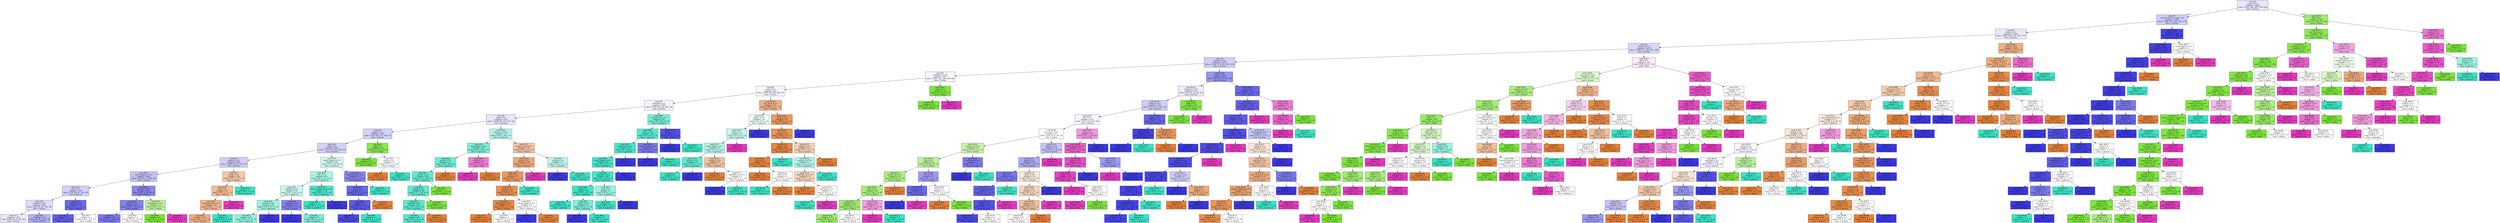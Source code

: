 digraph Tree {
node [shape=box, style="filled", color="black"] ;
0 [label=<node &#35;0<br/>cumin &le; 0.5<br/>samples = 2298<br/>value = [412, 568, 290, 769, 259]<br/>class = korean>, fillcolor="#e8e8fc"] ;
1 [label=<node &#35;1<br/>roasted_sesame_seed &le; 0.5<br/>samples = 1866<br/>value = [408, 229, 284, 766, 179]<br/>class = korean>, fillcolor="#cfcef9"] ;
0 -> 1 [labeldistance=2.5, labelangle=45, headlabel="True"] ;
2 [label=<node &#35;2<br/>starch &le; 0.5<br/>samples = 1626<br/>value = [403, 229, 279, 538, 177]<br/>class = korean>, fillcolor="#e9e9fc"] ;
1 -> 2 ;
3 [label=<node &#35;3<br/>cilantro &le; 0.5<br/>samples = 1418<br/>value = [258, 227, 264, 501, 168]<br/>class = korean>, fillcolor="#d7d6fa"] ;
2 -> 3 ;
4 [label=<node &#35;4<br/>cayenne &le; 0.5<br/>samples = 1257<br/>value = [222, 175, 255, 500, 105]<br/>class = korean>, fillcolor="#cfcff9"] ;
3 -> 4 ;
5 [label=<node &#35;5<br/>cardamom &le; 0.5<br/>samples = 870<br/>value = [185, 122, 238, 269, 56]<br/>class = korean>, fillcolor="#f5f5fe"] ;
4 -> 5 ;
6 [label=<node &#35;6<br/>pork &le; 0.5<br/>samples = 837<br/>value = [185, 90, 238, 269, 55]<br/>class = korean>, fillcolor="#f5f5fe"] ;
5 -> 6 ;
7 [label=<node &#35;7<br/>seaweed &le; 0.5<br/>samples = 766<br/>value = [136, 90, 226, 262, 52]<br/>class = korean>, fillcolor="#f2f2fd"] ;
6 -> 7 ;
8 [label=<node &#35;8<br/>wine &le; 0.5<br/>samples = 703<br/>value = [136, 90, 178, 247, 52]<br/>class = korean>, fillcolor="#e5e5fc"] ;
7 -> 8 ;
9 [label=<node &#35;9<br/>yogurt &le; 0.5<br/>samples = 624<br/>value = [112, 88, 133, 244, 47]<br/>class = korean>, fillcolor="#d3d2f9"] ;
8 -> 9 ;
10 [label=<node &#35;10<br/>sake &le; 0.5<br/>samples = 602<br/>value = [111, 68, 132, 244, 47]<br/>class = korean>, fillcolor="#d1d0f9"] ;
9 -> 10 ;
11 [label=<node &#35;11<br/>pepper &le; 0.5<br/>samples = 520<br/>value = [108, 68, 87, 210, 47]<br/>class = korean>, fillcolor="#cfcef9"] ;
10 -> 11 ;
12 [label=<node &#35;12<br/>black_pepper &le; 0.5<br/>samples = 480<br/>value = [85, 67, 77, 209, 42]<br/>class = korean>, fillcolor="#c2c1f7"] ;
11 -> 12 ;
13 [label=<node &#35;13<br/>nut &le; 0.5<br/>samples = 385<br/>value = [70, 64, 67, 145, 39]<br/>class = korean>, fillcolor="#d1d0f9"] ;
12 -> 13 ;
14 [label=<node &#35;14<br/>soybean &le; 0.5<br/>samples = 346<br/>value = [65, 63, 66, 114, 38]<br/>class = korean>, fillcolor="#deddfb"] ;
13 -> 14 ;
15 [label=<node &#35;15<br/>samples = 303<br/>value = [64, 63, 53, 89, 34]<br/>class = korean>, fillcolor="#ebeafc"] ;
14 -> 15 ;
16 [label=<node &#35;16<br/>samples = 43<br/>value = [1, 0, 13, 25, 4]<br/>class = korean>, fillcolor="#b1b0f5"] ;
14 -> 16 ;
17 [label=<node &#35;17<br/>cashew &le; 0.5<br/>samples = 39<br/>value = [5, 1, 1, 31, 1]<br/>class = korean>, fillcolor="#6a68eb"] ;
13 -> 17 ;
18 [label=<node &#35;18<br/>samples = 37<br/>value = [5, 0, 1, 31, 0]<br/>class = korean>, fillcolor="#615eea"] ;
17 -> 18 ;
19 [label=<node &#35;19<br/>samples = 2<br/>value = [0, 1, 0, 0, 1]<br/>class = indian>, fillcolor="#ffffff"] ;
17 -> 19 ;
20 [label=<node &#35;20<br/>turmeric &le; 0.5<br/>samples = 95<br/>value = [15, 3, 10, 64, 3]<br/>class = korean>, fillcolor="#8886ef"] ;
12 -> 20 ;
21 [label=<node &#35;21<br/>bread &le; 0.5<br/>samples = 92<br/>value = [15, 1, 10, 64, 2]<br/>class = korean>, fillcolor="#8381ee"] ;
20 -> 21 ;
22 [label=<node &#35;22<br/>samples = 88<br/>value = [13, 1, 8, 64, 2]<br/>class = korean>, fillcolor="#7a78ed"] ;
21 -> 22 ;
23 [label=<node &#35;23<br/>samples = 4<br/>value = [2, 0, 2, 0, 0]<br/>class = chinese>, fillcolor="#ffffff"] ;
21 -> 23 ;
24 [label=<node &#35;24<br/>lemongrass &le; 0.5<br/>samples = 3<br/>value = [0, 2, 0, 0, 1]<br/>class = indian>, fillcolor="#bdf29c"] ;
20 -> 24 ;
25 [label=<node &#35;25<br/>samples = 2<br/>value = [0, 2, 0, 0, 0]<br/>class = indian>, fillcolor="#7be539"] ;
24 -> 25 ;
26 [label=<node &#35;26<br/>samples = 1<br/>value = [0, 0, 0, 0, 1]<br/>class = thai>, fillcolor="#e539c0"] ;
24 -> 26 ;
27 [label=<node &#35;27<br/>barley &le; 0.5<br/>samples = 40<br/>value = [23, 1, 10, 1, 5]<br/>class = chinese>, fillcolor="#f4c8a9"] ;
11 -> 27 ;
28 [label=<node &#35;28<br/>fish &le; 0.5<br/>samples = 37<br/>value = [23, 1, 7, 1, 5]<br/>class = chinese>, fillcolor="#f1bc95"] ;
27 -> 28 ;
29 [label=<node &#35;29<br/>mandarin_peel &le; 0.5<br/>samples = 35<br/>value = [23, 1, 7, 1, 3]<br/>class = chinese>, fillcolor="#f0b78e"] ;
28 -> 29 ;
30 [label=<node &#35;30<br/>samples = 33<br/>value = [23, 1, 5, 1, 3]<br/>class = chinese>, fillcolor="#eeae80"] ;
29 -> 30 ;
31 [label=<node &#35;31<br/>samples = 2<br/>value = [0, 0, 2, 0, 0]<br/>class = japanese>, fillcolor="#39e5c5"] ;
29 -> 31 ;
32 [label=<node &#35;32<br/>samples = 2<br/>value = [0, 0, 0, 0, 2]<br/>class = thai>, fillcolor="#e539c0"] ;
28 -> 32 ;
33 [label=<node &#35;33<br/>samples = 3<br/>value = [0, 0, 3, 0, 0]<br/>class = japanese>, fillcolor="#39e5c5"] ;
27 -> 33 ;
34 [label=<node &#35;34<br/>black_pepper &le; 0.5<br/>samples = 82<br/>value = [3, 0, 45, 34, 0]<br/>class = japanese>, fillcolor="#d2f9f2"] ;
10 -> 34 ;
35 [label=<node &#35;35<br/>rice &le; 0.5<br/>samples = 65<br/>value = [2, 0, 41, 22, 0]<br/>class = japanese>, fillcolor="#a8f4e5"] ;
34 -> 35 ;
36 [label=<node &#35;36<br/>soybean &le; 0.5<br/>samples = 53<br/>value = [2, 0, 30, 21, 0]<br/>class = japanese>, fillcolor="#c7f8ef"] ;
35 -> 36 ;
37 [label=<node &#35;37<br/>mustard &le; 0.5<br/>samples = 42<br/>value = [2, 0, 27, 13, 0]<br/>class = japanese>, fillcolor="#9ff2e3"] ;
36 -> 37 ;
38 [label=<node &#35;38<br/>samples = 40<br/>value = [2, 0, 27, 11, 0]<br/>class = japanese>, fillcolor="#92f1df"] ;
37 -> 38 ;
39 [label=<node &#35;39<br/>samples = 2<br/>value = [0, 0, 0, 2, 0]<br/>class = korean>, fillcolor="#3c39e5"] ;
37 -> 39 ;
40 [label=<node &#35;40<br/>vegetable &le; 0.5<br/>samples = 11<br/>value = [0, 0, 3, 8, 0]<br/>class = korean>, fillcolor="#8583ef"] ;
36 -> 40 ;
41 [label=<node &#35;41<br/>samples = 7<br/>value = [0, 0, 0, 7, 0]<br/>class = korean>, fillcolor="#3c39e5"] ;
40 -> 41 ;
42 [label=<node &#35;42<br/>samples = 4<br/>value = [0, 0, 3, 1, 0]<br/>class = japanese>, fillcolor="#7beed8"] ;
40 -> 42 ;
43 [label=<node &#35;43<br/>black_sesame_seed &le; 0.5<br/>samples = 12<br/>value = [0, 0, 11, 1, 0]<br/>class = japanese>, fillcolor="#4be7ca"] ;
35 -> 43 ;
44 [label=<node &#35;44<br/>samples = 11<br/>value = [0, 0, 11, 0, 0]<br/>class = japanese>, fillcolor="#39e5c5"] ;
43 -> 44 ;
45 [label=<node &#35;45<br/>samples = 1<br/>value = [0, 0, 0, 1, 0]<br/>class = korean>, fillcolor="#3c39e5"] ;
43 -> 45 ;
46 [label=<node &#35;46<br/>katsuobushi &le; 0.5<br/>samples = 17<br/>value = [1, 0, 4, 12, 0]<br/>class = korean>, fillcolor="#8785ef"] ;
34 -> 46 ;
47 [label=<node &#35;47<br/>nira &le; 0.5<br/>samples = 15<br/>value = [1, 0, 2, 12, 0]<br/>class = korean>, fillcolor="#6967eb"] ;
46 -> 47 ;
48 [label=<node &#35;48<br/>kelp &le; 0.5<br/>samples = 14<br/>value = [0, 0, 2, 12, 0]<br/>class = korean>, fillcolor="#5d5ae9"] ;
47 -> 48 ;
49 [label=<node &#35;49<br/>samples = 13<br/>value = [0, 0, 1, 12, 0]<br/>class = korean>, fillcolor="#4c49e7"] ;
48 -> 49 ;
50 [label=<node &#35;50<br/>samples = 1<br/>value = [0, 0, 1, 0, 0]<br/>class = japanese>, fillcolor="#39e5c5"] ;
48 -> 50 ;
51 [label=<node &#35;51<br/>samples = 1<br/>value = [1, 0, 0, 0, 0]<br/>class = chinese>, fillcolor="#e58139"] ;
47 -> 51 ;
52 [label=<node &#35;52<br/>samples = 2<br/>value = [0, 0, 2, 0, 0]<br/>class = japanese>, fillcolor="#39e5c5"] ;
46 -> 52 ;
53 [label=<node &#35;53<br/>egg &le; 0.5<br/>samples = 22<br/>value = [1, 20, 1, 0, 0]<br/>class = indian>, fillcolor="#88e74c"] ;
9 -> 53 ;
54 [label=<node &#35;54<br/>samples = 20<br/>value = [0, 20, 0, 0, 0]<br/>class = indian>, fillcolor="#7be539"] ;
53 -> 54 ;
55 [label=<node &#35;55<br/>butter &le; 0.5<br/>samples = 2<br/>value = [1, 0, 1, 0, 0]<br/>class = chinese>, fillcolor="#ffffff"] ;
53 -> 55 ;
56 [label=<node &#35;56<br/>samples = 1<br/>value = [1, 0, 0, 0, 0]<br/>class = chinese>, fillcolor="#e58139"] ;
55 -> 56 ;
57 [label=<node &#35;57<br/>samples = 1<br/>value = [0, 0, 1, 0, 0]<br/>class = japanese>, fillcolor="#39e5c5"] ;
55 -> 57 ;
58 [label=<node &#35;58<br/>sesame_oil &le; 0.5<br/>samples = 79<br/>value = [24, 2, 45, 3, 5]<br/>class = japanese>, fillcolor="#b3f5e9"] ;
8 -> 58 ;
59 [label=<node &#35;59<br/>bell_pepper &le; 0.5<br/>samples = 55<br/>value = [10, 2, 40, 0, 3]<br/>class = japanese>, fillcolor="#7beed8"] ;
58 -> 59 ;
60 [label=<node &#35;60<br/>peanut &le; 0.5<br/>samples = 51<br/>value = [9, 2, 40, 0, 0]<br/>class = japanese>, fillcolor="#6decd4"] ;
59 -> 60 ;
61 [label=<node &#35;61<br/>apricot &le; 0.5<br/>samples = 49<br/>value = [7, 2, 40, 0, 0]<br/>class = japanese>, fillcolor="#63ebd1"] ;
60 -> 61 ;
62 [label=<node &#35;62<br/>brandy &le; 0.5<br/>samples = 48<br/>value = [7, 1, 40, 0, 0]<br/>class = japanese>, fillcolor="#60ead0"] ;
61 -> 62 ;
63 [label=<node &#35;63<br/>vegetable &le; 0.5<br/>samples = 47<br/>value = [7, 0, 40, 0, 0]<br/>class = japanese>, fillcolor="#5ceacf"] ;
62 -> 63 ;
64 [label=<node &#35;64<br/>samples = 46<br/>value = [6, 0, 40, 0, 0]<br/>class = japanese>, fillcolor="#57e9ce"] ;
63 -> 64 ;
65 [label=<node &#35;65<br/>samples = 1<br/>value = [1, 0, 0, 0, 0]<br/>class = chinese>, fillcolor="#e58139"] ;
63 -> 65 ;
66 [label=<node &#35;66<br/>samples = 1<br/>value = [0, 1, 0, 0, 0]<br/>class = indian>, fillcolor="#7be539"] ;
62 -> 66 ;
67 [label=<node &#35;67<br/>samples = 1<br/>value = [0, 1, 0, 0, 0]<br/>class = indian>, fillcolor="#7be539"] ;
61 -> 67 ;
68 [label=<node &#35;68<br/>samples = 2<br/>value = [2, 0, 0, 0, 0]<br/>class = chinese>, fillcolor="#e58139"] ;
60 -> 68 ;
69 [label=<node &#35;69<br/>scallop &le; 0.5<br/>samples = 4<br/>value = [1, 0, 0, 0, 3]<br/>class = thai>, fillcolor="#ee7bd5"] ;
59 -> 69 ;
70 [label=<node &#35;70<br/>samples = 3<br/>value = [0, 0, 0, 0, 3]<br/>class = thai>, fillcolor="#e539c0"] ;
69 -> 70 ;
71 [label=<node &#35;71<br/>samples = 1<br/>value = [1, 0, 0, 0, 0]<br/>class = chinese>, fillcolor="#e58139"] ;
69 -> 71 ;
72 [label=<node &#35;72<br/>sesame_seed &le; 0.5<br/>samples = 24<br/>value = [14, 0, 5, 3, 2]<br/>class = chinese>, fillcolor="#f3c3a1"] ;
58 -> 72 ;
73 [label=<node &#35;73<br/>honey &le; 0.5<br/>samples = 19<br/>value = [14, 0, 2, 1, 2]<br/>class = chinese>, fillcolor="#eda673"] ;
72 -> 73 ;
74 [label=<node &#35;74<br/>beef &le; 0.5<br/>samples = 17<br/>value = [14, 0, 2, 1, 0]<br/>class = chinese>, fillcolor="#ea9a61"] ;
73 -> 74 ;
75 [label=<node &#35;75<br/>shrimp &le; 0.5<br/>samples = 16<br/>value = [14, 0, 1, 1, 0]<br/>class = chinese>, fillcolor="#e89253"] ;
74 -> 75 ;
76 [label=<node &#35;76<br/>bell_pepper &le; 0.5<br/>samples = 14<br/>value = [13, 0, 1, 0, 0]<br/>class = chinese>, fillcolor="#e78b48"] ;
75 -> 76 ;
77 [label=<node &#35;77<br/>samples = 12<br/>value = [12, 0, 0, 0, 0]<br/>class = chinese>, fillcolor="#e58139"] ;
76 -> 77 ;
78 [label=<node &#35;78<br/>samples = 2<br/>value = [1, 0, 1, 0, 0]<br/>class = chinese>, fillcolor="#ffffff"] ;
76 -> 78 ;
79 [label=<node &#35;79<br/>black_pepper &le; 0.5<br/>samples = 2<br/>value = [1, 0, 0, 1, 0]<br/>class = chinese>, fillcolor="#ffffff"] ;
75 -> 79 ;
80 [label=<node &#35;80<br/>samples = 1<br/>value = [0, 0, 0, 1, 0]<br/>class = korean>, fillcolor="#3c39e5"] ;
79 -> 80 ;
81 [label=<node &#35;81<br/>samples = 1<br/>value = [1, 0, 0, 0, 0]<br/>class = chinese>, fillcolor="#e58139"] ;
79 -> 81 ;
82 [label=<node &#35;82<br/>samples = 1<br/>value = [0, 0, 1, 0, 0]<br/>class = japanese>, fillcolor="#39e5c5"] ;
74 -> 82 ;
83 [label=<node &#35;83<br/>samples = 2<br/>value = [0, 0, 0, 0, 2]<br/>class = thai>, fillcolor="#e539c0"] ;
73 -> 83 ;
84 [label=<node &#35;84<br/>vinegar &le; 0.5<br/>samples = 5<br/>value = [0, 0, 3, 2, 0]<br/>class = japanese>, fillcolor="#bdf6ec"] ;
72 -> 84 ;
85 [label=<node &#35;85<br/>samples = 2<br/>value = [0, 0, 0, 2, 0]<br/>class = korean>, fillcolor="#3c39e5"] ;
84 -> 85 ;
86 [label=<node &#35;86<br/>samples = 3<br/>value = [0, 0, 3, 0, 0]<br/>class = japanese>, fillcolor="#39e5c5"] ;
84 -> 86 ;
87 [label=<node &#35;87<br/>sesame_oil &le; 0.5<br/>samples = 63<br/>value = [0, 0, 48, 15, 0]<br/>class = japanese>, fillcolor="#77edd7"] ;
7 -> 87 ;
88 [label=<node &#35;88<br/>wheat &le; 0.5<br/>samples = 54<br/>value = [0, 0, 47, 7, 0]<br/>class = japanese>, fillcolor="#56e9ce"] ;
87 -> 88 ;
89 [label=<node &#35;89<br/>black_bean &le; 0.5<br/>samples = 50<br/>value = [0, 0, 46, 4, 0]<br/>class = japanese>, fillcolor="#4ae7ca"] ;
88 -> 89 ;
90 [label=<node &#35;90<br/>black_pepper &le; 0.5<br/>samples = 49<br/>value = [0, 0, 46, 3, 0]<br/>class = japanese>, fillcolor="#46e7c9"] ;
89 -> 90 ;
91 [label=<node &#35;91<br/>vegetable &le; 0.5<br/>samples = 48<br/>value = [0, 0, 46, 2, 0]<br/>class = japanese>, fillcolor="#42e6c8"] ;
90 -> 91 ;
92 [label=<node &#35;92<br/>kelp &le; 0.5<br/>samples = 45<br/>value = [0, 0, 44, 1, 0]<br/>class = japanese>, fillcolor="#3de6c6"] ;
91 -> 92 ;
93 [label=<node &#35;93<br/>samples = 41<br/>value = [0, 0, 41, 0, 0]<br/>class = japanese>, fillcolor="#39e5c5"] ;
92 -> 93 ;
94 [label=<node &#35;94<br/>radish &le; 0.5<br/>samples = 4<br/>value = [0, 0, 3, 1, 0]<br/>class = japanese>, fillcolor="#7beed8"] ;
92 -> 94 ;
95 [label=<node &#35;95<br/>samples = 1<br/>value = [0, 0, 0, 1, 0]<br/>class = korean>, fillcolor="#3c39e5"] ;
94 -> 95 ;
96 [label=<node &#35;96<br/>samples = 3<br/>value = [0, 0, 3, 0, 0]<br/>class = japanese>, fillcolor="#39e5c5"] ;
94 -> 96 ;
97 [label=<node &#35;97<br/>tuna &le; 0.5<br/>samples = 3<br/>value = [0, 0, 2, 1, 0]<br/>class = japanese>, fillcolor="#9cf2e2"] ;
91 -> 97 ;
98 [label=<node &#35;98<br/>samples = 2<br/>value = [0, 0, 2, 0, 0]<br/>class = japanese>, fillcolor="#39e5c5"] ;
97 -> 98 ;
99 [label=<node &#35;99<br/>samples = 1<br/>value = [0, 0, 0, 1, 0]<br/>class = korean>, fillcolor="#3c39e5"] ;
97 -> 99 ;
100 [label=<node &#35;100<br/>samples = 1<br/>value = [0, 0, 0, 1, 0]<br/>class = korean>, fillcolor="#3c39e5"] ;
90 -> 100 ;
101 [label=<node &#35;101<br/>samples = 1<br/>value = [0, 0, 0, 1, 0]<br/>class = korean>, fillcolor="#3c39e5"] ;
89 -> 101 ;
102 [label=<node &#35;102<br/>sweet_potato &le; 0.5<br/>samples = 4<br/>value = [0, 0, 1, 3, 0]<br/>class = korean>, fillcolor="#7d7bee"] ;
88 -> 102 ;
103 [label=<node &#35;103<br/>samples = 3<br/>value = [0, 0, 0, 3, 0]<br/>class = korean>, fillcolor="#3c39e5"] ;
102 -> 103 ;
104 [label=<node &#35;104<br/>samples = 1<br/>value = [0, 0, 1, 0, 0]<br/>class = japanese>, fillcolor="#39e5c5"] ;
102 -> 104 ;
105 [label=<node &#35;105<br/>lettuce &le; 0.5<br/>samples = 9<br/>value = [0, 0, 1, 8, 0]<br/>class = korean>, fillcolor="#5452e8"] ;
87 -> 105 ;
106 [label=<node &#35;106<br/>samples = 8<br/>value = [0, 0, 0, 8, 0]<br/>class = korean>, fillcolor="#3c39e5"] ;
105 -> 106 ;
107 [label=<node &#35;107<br/>samples = 1<br/>value = [0, 0, 1, 0, 0]<br/>class = japanese>, fillcolor="#39e5c5"] ;
105 -> 107 ;
108 [label=<node &#35;108<br/>soy_sauce &le; 0.5<br/>samples = 71<br/>value = [49, 0, 12, 7, 3]<br/>class = chinese>, fillcolor="#efb083"] ;
6 -> 108 ;
109 [label=<node &#35;109<br/>ginger &le; 0.5<br/>samples = 16<br/>value = [3, 0, 6, 5, 2]<br/>class = japanese>, fillcolor="#edfdfa"] ;
108 -> 109 ;
110 [label=<node &#35;110<br/>fish &le; 0.5<br/>samples = 13<br/>value = [3, 0, 6, 2, 2]<br/>class = japanese>, fillcolor="#c4f7ee"] ;
109 -> 110 ;
111 [label=<node &#35;111<br/>black_pepper &le; 0.5<br/>samples = 11<br/>value = [3, 0, 6, 2, 0]<br/>class = japanese>, fillcolor="#b5f5e9"] ;
110 -> 111 ;
112 [label=<node &#35;112<br/>shrimp &le; 0.5<br/>samples = 6<br/>value = [0, 0, 5, 1, 0]<br/>class = japanese>, fillcolor="#61ead1"] ;
111 -> 112 ;
113 [label=<node &#35;113<br/>samples = 5<br/>value = [0, 0, 5, 0, 0]<br/>class = japanese>, fillcolor="#39e5c5"] ;
112 -> 113 ;
114 [label=<node &#35;114<br/>samples = 1<br/>value = [0, 0, 0, 1, 0]<br/>class = korean>, fillcolor="#3c39e5"] ;
112 -> 114 ;
115 [label=<node &#35;115<br/>vinegar &le; 0.5<br/>samples = 5<br/>value = [3, 0, 1, 1, 0]<br/>class = chinese>, fillcolor="#f2c09c"] ;
111 -> 115 ;
116 [label=<node &#35;116<br/>samples = 3<br/>value = [3, 0, 0, 0, 0]<br/>class = chinese>, fillcolor="#e58139"] ;
115 -> 116 ;
117 [label=<node &#35;117<br/>vegetable_oil &le; 0.5<br/>samples = 2<br/>value = [0, 0, 1, 1, 0]<br/>class = japanese>, fillcolor="#ffffff"] ;
115 -> 117 ;
118 [label=<node &#35;118<br/>samples = 1<br/>value = [0, 0, 0, 1, 0]<br/>class = korean>, fillcolor="#3c39e5"] ;
117 -> 118 ;
119 [label=<node &#35;119<br/>samples = 1<br/>value = [0, 0, 1, 0, 0]<br/>class = japanese>, fillcolor="#39e5c5"] ;
117 -> 119 ;
120 [label=<node &#35;120<br/>samples = 2<br/>value = [0, 0, 0, 0, 2]<br/>class = thai>, fillcolor="#e539c0"] ;
110 -> 120 ;
121 [label=<node &#35;121<br/>samples = 3<br/>value = [0, 0, 0, 3, 0]<br/>class = korean>, fillcolor="#3c39e5"] ;
109 -> 121 ;
122 [label=<node &#35;122<br/>yeast &le; 0.5<br/>samples = 55<br/>value = [46, 0, 6, 2, 1]<br/>class = chinese>, fillcolor="#ea985d"] ;
108 -> 122 ;
123 [label=<node &#35;123<br/>rice &le; 0.5<br/>samples = 53<br/>value = [46, 0, 6, 0, 1]<br/>class = chinese>, fillcolor="#e99456"] ;
122 -> 123 ;
124 [label=<node &#35;124<br/>squid &le; 0.5<br/>samples = 41<br/>value = [39, 0, 2, 0, 0]<br/>class = chinese>, fillcolor="#e68743"] ;
123 -> 124 ;
125 [label=<node &#35;125<br/>cider &le; 0.5<br/>samples = 40<br/>value = [39, 0, 1, 0, 0]<br/>class = chinese>, fillcolor="#e6843e"] ;
124 -> 125 ;
126 [label=<node &#35;126<br/>samples = 38<br/>value = [38, 0, 0, 0, 0]<br/>class = chinese>, fillcolor="#e58139"] ;
125 -> 126 ;
127 [label=<node &#35;127<br/>onion &le; 0.5<br/>samples = 2<br/>value = [1, 0, 1, 0, 0]<br/>class = chinese>, fillcolor="#ffffff"] ;
125 -> 127 ;
128 [label=<node &#35;128<br/>samples = 1<br/>value = [0, 0, 1, 0, 0]<br/>class = japanese>, fillcolor="#39e5c5"] ;
127 -> 128 ;
129 [label=<node &#35;129<br/>samples = 1<br/>value = [1, 0, 0, 0, 0]<br/>class = chinese>, fillcolor="#e58139"] ;
127 -> 129 ;
130 [label=<node &#35;130<br/>samples = 1<br/>value = [0, 0, 1, 0, 0]<br/>class = japanese>, fillcolor="#39e5c5"] ;
124 -> 130 ;
131 [label=<node &#35;131<br/>pepper &le; 0.5<br/>samples = 12<br/>value = [7, 0, 4, 0, 1]<br/>class = chinese>, fillcolor="#f5d0b5"] ;
123 -> 131 ;
132 [label=<node &#35;132<br/>sesame_oil &le; 0.5<br/>samples = 7<br/>value = [2, 0, 4, 0, 1]<br/>class = japanese>, fillcolor="#b0f5e8"] ;
131 -> 132 ;
133 [label=<node &#35;133<br/>vegetable_oil &le; 0.5<br/>samples = 4<br/>value = [2, 0, 1, 0, 1]<br/>class = chinese>, fillcolor="#f6d5bd"] ;
132 -> 133 ;
134 [label=<node &#35;134<br/>samples = 2<br/>value = [2, 0, 0, 0, 0]<br/>class = chinese>, fillcolor="#e58139"] ;
133 -> 134 ;
135 [label=<node &#35;135<br/>macaroni &le; 0.5<br/>samples = 2<br/>value = [0, 0, 1, 0, 1]<br/>class = japanese>, fillcolor="#ffffff"] ;
133 -> 135 ;
136 [label=<node &#35;136<br/>samples = 1<br/>value = [0, 0, 1, 0, 0]<br/>class = japanese>, fillcolor="#39e5c5"] ;
135 -> 136 ;
137 [label=<node &#35;137<br/>samples = 1<br/>value = [0, 0, 0, 0, 1]<br/>class = thai>, fillcolor="#e539c0"] ;
135 -> 137 ;
138 [label=<node &#35;138<br/>samples = 3<br/>value = [0, 0, 3, 0, 0]<br/>class = japanese>, fillcolor="#39e5c5"] ;
132 -> 138 ;
139 [label=<node &#35;139<br/>samples = 5<br/>value = [5, 0, 0, 0, 0]<br/>class = chinese>, fillcolor="#e58139"] ;
131 -> 139 ;
140 [label=<node &#35;140<br/>samples = 2<br/>value = [0, 0, 0, 2, 0]<br/>class = korean>, fillcolor="#3c39e5"] ;
122 -> 140 ;
141 [label=<node &#35;141<br/>bean &le; 0.5<br/>samples = 33<br/>value = [0, 32, 0, 0, 1]<br/>class = indian>, fillcolor="#7fe63f"] ;
5 -> 141 ;
142 [label=<node &#35;142<br/>samples = 32<br/>value = [0, 32, 0, 0, 0]<br/>class = indian>, fillcolor="#7be539"] ;
141 -> 142 ;
143 [label=<node &#35;143<br/>samples = 1<br/>value = [0, 0, 0, 0, 1]<br/>class = thai>, fillcolor="#e539c0"] ;
141 -> 143 ;
144 [label=<node &#35;144<br/>scallion &le; 0.5<br/>samples = 387<br/>value = [37, 53, 17, 231, 49]<br/>class = korean>, fillcolor="#9795f1"] ;
4 -> 144 ;
145 [label=<node &#35;145<br/>turmeric &le; 0.5<br/>samples = 176<br/>value = [15, 52, 10, 64, 35]<br/>class = korean>, fillcolor="#ececfc"] ;
144 -> 145 ;
146 [label=<node &#35;146<br/>soybean &le; 0.5<br/>samples = 153<br/>value = [15, 30, 10, 64, 34]<br/>class = korean>, fillcolor="#cecdf8"] ;
145 -> 146 ;
147 [label=<node &#35;147<br/>fish &le; 0.5<br/>samples = 121<br/>value = [10, 30, 9, 38, 34]<br/>class = korean>, fillcolor="#f6f6fe"] ;
146 -> 147 ;
148 [label=<node &#35;148<br/>soy_sauce &le; 0.5<br/>samples = 91<br/>value = [10, 29, 9, 29, 14]<br/>class = indian>, fillcolor="#ffffff"] ;
147 -> 148 ;
149 [label=<node &#35;149<br/>sesame_oil &le; 0.5<br/>samples = 53<br/>value = [4, 29, 4, 11, 5]<br/>class = indian>, fillcolor="#c6f4aa"] ;
148 -> 149 ;
150 [label=<node &#35;150<br/>egg &le; 0.5<br/>samples = 49<br/>value = [4, 29, 3, 8, 5]<br/>class = indian>, fillcolor="#bbf29a"] ;
149 -> 150 ;
151 [label=<node &#35;151<br/>peanut_oil &le; 0.5<br/>samples = 42<br/>value = [3, 28, 3, 4, 4]<br/>class = indian>, fillcolor="#acef82"] ;
150 -> 151 ;
152 [label=<node &#35;152<br/>basil &le; 0.5<br/>samples = 40<br/>value = [1, 28, 3, 4, 4]<br/>class = indian>, fillcolor="#a7ee7b"] ;
151 -> 152 ;
153 [label=<node &#35;153<br/>cucumber &le; 0.5<br/>samples = 37<br/>value = [1, 28, 2, 4, 2]<br/>class = indian>, fillcolor="#9fec6f"] ;
152 -> 153 ;
154 [label=<node &#35;154<br/>samples = 35<br/>value = [0, 28, 1, 4, 2]<br/>class = indian>, fillcolor="#99eb66"] ;
153 -> 154 ;
155 [label=<node &#35;155<br/>samples = 2<br/>value = [1, 0, 1, 0, 0]<br/>class = chinese>, fillcolor="#ffffff"] ;
153 -> 155 ;
156 [label=<node &#35;156<br/>ginger &le; 0.5<br/>samples = 3<br/>value = [0, 0, 1, 0, 2]<br/>class = thai>, fillcolor="#f29ce0"] ;
152 -> 156 ;
157 [label=<node &#35;157<br/>samples = 2<br/>value = [0, 0, 0, 0, 2]<br/>class = thai>, fillcolor="#e539c0"] ;
156 -> 157 ;
158 [label=<node &#35;158<br/>samples = 1<br/>value = [0, 0, 1, 0, 0]<br/>class = japanese>, fillcolor="#39e5c5"] ;
156 -> 158 ;
159 [label=<node &#35;159<br/>samples = 2<br/>value = [2, 0, 0, 0, 0]<br/>class = chinese>, fillcolor="#e58139"] ;
151 -> 159 ;
160 [label=<node &#35;160<br/>corn &le; 0.5<br/>samples = 7<br/>value = [1, 1, 0, 4, 1]<br/>class = korean>, fillcolor="#9e9cf2"] ;
150 -> 160 ;
161 [label=<node &#35;161<br/>mustard &le; 0.5<br/>samples = 5<br/>value = [0, 0, 0, 4, 1]<br/>class = korean>, fillcolor="#6d6aec"] ;
160 -> 161 ;
162 [label=<node &#35;162<br/>samples = 4<br/>value = [0, 0, 0, 4, 0]<br/>class = korean>, fillcolor="#3c39e5"] ;
161 -> 162 ;
163 [label=<node &#35;163<br/>samples = 1<br/>value = [0, 0, 0, 0, 1]<br/>class = thai>, fillcolor="#e539c0"] ;
161 -> 163 ;
164 [label=<node &#35;164<br/>basil &le; 0.5<br/>samples = 2<br/>value = [1, 1, 0, 0, 0]<br/>class = chinese>, fillcolor="#ffffff"] ;
160 -> 164 ;
165 [label=<node &#35;165<br/>samples = 1<br/>value = [1, 0, 0, 0, 0]<br/>class = chinese>, fillcolor="#e58139"] ;
164 -> 165 ;
166 [label=<node &#35;166<br/>samples = 1<br/>value = [0, 1, 0, 0, 0]<br/>class = indian>, fillcolor="#7be539"] ;
164 -> 166 ;
167 [label=<node &#35;167<br/>buckwheat &le; 0.5<br/>samples = 4<br/>value = [0, 0, 1, 3, 0]<br/>class = korean>, fillcolor="#7d7bee"] ;
149 -> 167 ;
168 [label=<node &#35;168<br/>samples = 3<br/>value = [0, 0, 0, 3, 0]<br/>class = korean>, fillcolor="#3c39e5"] ;
167 -> 168 ;
169 [label=<node &#35;169<br/>samples = 1<br/>value = [0, 0, 1, 0, 0]<br/>class = japanese>, fillcolor="#39e5c5"] ;
167 -> 169 ;
170 [label=<node &#35;170<br/>peanut &le; 0.5<br/>samples = 38<br/>value = [6, 0, 5, 18, 9]<br/>class = korean>, fillcolor="#c2c2f7"] ;
148 -> 170 ;
171 [label=<node &#35;171<br/>garlic &le; 0.5<br/>samples = 34<br/>value = [6, 0, 5, 18, 5]<br/>class = korean>, fillcolor="#abaaf4"] ;
170 -> 171 ;
172 [label=<node &#35;172<br/>egg &le; 0.5<br/>samples = 19<br/>value = [0, 0, 3, 14, 2]<br/>class = korean>, fillcolor="#7977ed"] ;
171 -> 172 ;
173 [label=<node &#35;173<br/>peanut_butter &le; 0.5<br/>samples = 17<br/>value = [0, 0, 1, 14, 2]<br/>class = korean>, fillcolor="#6361ea"] ;
172 -> 173 ;
174 [label=<node &#35;174<br/>chicken &le; 0.5<br/>samples = 16<br/>value = [0, 0, 1, 14, 1]<br/>class = korean>, fillcolor="#5653e8"] ;
173 -> 174 ;
175 [label=<node &#35;175<br/>samples = 14<br/>value = [0, 0, 1, 13, 0]<br/>class = korean>, fillcolor="#4b48e7"] ;
174 -> 175 ;
176 [label=<node &#35;176<br/>samples = 2<br/>value = [0, 0, 0, 1, 1]<br/>class = korean>, fillcolor="#ffffff"] ;
174 -> 176 ;
177 [label=<node &#35;177<br/>samples = 1<br/>value = [0, 0, 0, 0, 1]<br/>class = thai>, fillcolor="#e539c0"] ;
173 -> 177 ;
178 [label=<node &#35;178<br/>samples = 2<br/>value = [0, 0, 2, 0, 0]<br/>class = japanese>, fillcolor="#39e5c5"] ;
172 -> 178 ;
179 [label=<node &#35;179<br/>radish &le; 0.5<br/>samples = 15<br/>value = [6, 0, 2, 4, 3]<br/>class = chinese>, fillcolor="#fae8db"] ;
171 -> 179 ;
180 [label=<node &#35;180<br/>honey &le; 0.5<br/>samples = 12<br/>value = [6, 0, 2, 1, 3]<br/>class = chinese>, fillcolor="#f6d5bd"] ;
179 -> 180 ;
181 [label=<node &#35;181<br/>ginger &le; 0.5<br/>samples = 10<br/>value = [6, 0, 2, 1, 1]<br/>class = chinese>, fillcolor="#f2c09c"] ;
180 -> 181 ;
182 [label=<node &#35;182<br/>samples = 6<br/>value = [2, 0, 2, 1, 1]<br/>class = chinese>, fillcolor="#ffffff"] ;
181 -> 182 ;
183 [label=<node &#35;183<br/>samples = 4<br/>value = [4, 0, 0, 0, 0]<br/>class = chinese>, fillcolor="#e58139"] ;
181 -> 183 ;
184 [label=<node &#35;184<br/>samples = 2<br/>value = [0, 0, 0, 0, 2]<br/>class = thai>, fillcolor="#e539c0"] ;
180 -> 184 ;
185 [label=<node &#35;185<br/>samples = 3<br/>value = [0, 0, 0, 3, 0]<br/>class = korean>, fillcolor="#3c39e5"] ;
179 -> 185 ;
186 [label=<node &#35;186<br/>samples = 4<br/>value = [0, 0, 0, 0, 4]<br/>class = thai>, fillcolor="#e539c0"] ;
170 -> 186 ;
187 [label=<node &#35;187<br/>egg &le; 0.5<br/>samples = 30<br/>value = [0, 1, 0, 9, 20]<br/>class = thai>, fillcolor="#f197de"] ;
147 -> 187 ;
188 [label=<node &#35;188<br/>black_pepper &le; 0.5<br/>samples = 24<br/>value = [0, 1, 0, 3, 20]<br/>class = thai>, fillcolor="#ea5fcc"] ;
187 -> 188 ;
189 [label=<node &#35;189<br/>potato &le; 0.5<br/>samples = 21<br/>value = [0, 1, 0, 1, 19]<br/>class = thai>, fillcolor="#e84dc6"] ;
188 -> 189 ;
190 [label=<node &#35;190<br/>mango &le; 0.5<br/>samples = 20<br/>value = [0, 1, 0, 0, 19]<br/>class = thai>, fillcolor="#e643c3"] ;
189 -> 190 ;
191 [label=<node &#35;191<br/>samples = 18<br/>value = [0, 0, 0, 0, 18]<br/>class = thai>, fillcolor="#e539c0"] ;
190 -> 191 ;
192 [label=<node &#35;192<br/>ginger &le; 0.5<br/>samples = 2<br/>value = [0, 1, 0, 0, 1]<br/>class = indian>, fillcolor="#ffffff"] ;
190 -> 192 ;
193 [label=<node &#35;193<br/>samples = 1<br/>value = [0, 0, 0, 0, 1]<br/>class = thai>, fillcolor="#e539c0"] ;
192 -> 193 ;
194 [label=<node &#35;194<br/>samples = 1<br/>value = [0, 1, 0, 0, 0]<br/>class = indian>, fillcolor="#7be539"] ;
192 -> 194 ;
195 [label=<node &#35;195<br/>samples = 1<br/>value = [0, 0, 0, 1, 0]<br/>class = korean>, fillcolor="#3c39e5"] ;
189 -> 195 ;
196 [label=<node &#35;196<br/>garlic &le; 0.5<br/>samples = 3<br/>value = [0, 0, 0, 2, 1]<br/>class = korean>, fillcolor="#9e9cf2"] ;
188 -> 196 ;
197 [label=<node &#35;197<br/>samples = 1<br/>value = [0, 0, 0, 0, 1]<br/>class = thai>, fillcolor="#e539c0"] ;
196 -> 197 ;
198 [label=<node &#35;198<br/>samples = 2<br/>value = [0, 0, 0, 2, 0]<br/>class = korean>, fillcolor="#3c39e5"] ;
196 -> 198 ;
199 [label=<node &#35;199<br/>samples = 6<br/>value = [0, 0, 0, 6, 0]<br/>class = korean>, fillcolor="#3c39e5"] ;
187 -> 199 ;
200 [label=<node &#35;200<br/>pepper &le; 0.5<br/>samples = 32<br/>value = [5, 0, 1, 26, 0]<br/>class = korean>, fillcolor="#6765eb"] ;
146 -> 200 ;
201 [label=<node &#35;201<br/>wasabi &le; 0.5<br/>samples = 26<br/>value = [0, 0, 1, 25, 0]<br/>class = korean>, fillcolor="#4441e6"] ;
200 -> 201 ;
202 [label=<node &#35;202<br/>samples = 25<br/>value = [0, 0, 0, 25, 0]<br/>class = korean>, fillcolor="#3c39e5"] ;
201 -> 202 ;
203 [label=<node &#35;203<br/>samples = 1<br/>value = [0, 0, 1, 0, 0]<br/>class = japanese>, fillcolor="#39e5c5"] ;
201 -> 203 ;
204 [label=<node &#35;204<br/>mushroom &le; 0.5<br/>samples = 6<br/>value = [5, 0, 0, 1, 0]<br/>class = chinese>, fillcolor="#ea9a61"] ;
200 -> 204 ;
205 [label=<node &#35;205<br/>samples = 5<br/>value = [5, 0, 0, 0, 0]<br/>class = chinese>, fillcolor="#e58139"] ;
204 -> 205 ;
206 [label=<node &#35;206<br/>samples = 1<br/>value = [0, 0, 0, 1, 0]<br/>class = korean>, fillcolor="#3c39e5"] ;
204 -> 206 ;
207 [label=<node &#35;207<br/>basil &le; 0.5<br/>samples = 23<br/>value = [0, 22, 0, 0, 1]<br/>class = indian>, fillcolor="#81e642"] ;
145 -> 207 ;
208 [label=<node &#35;208<br/>samples = 22<br/>value = [0, 22, 0, 0, 0]<br/>class = indian>, fillcolor="#7be539"] ;
207 -> 208 ;
209 [label=<node &#35;209<br/>samples = 1<br/>value = [0, 0, 0, 0, 1]<br/>class = thai>, fillcolor="#e539c0"] ;
207 -> 209 ;
210 [label=<node &#35;210<br/>mint &le; 0.5<br/>samples = 211<br/>value = [22, 1, 7, 167, 14]<br/>class = korean>, fillcolor="#6967eb"] ;
144 -> 210 ;
211 [label=<node &#35;211<br/>peanut_butter &le; 0.5<br/>samples = 204<br/>value = [22, 0, 6, 167, 9]<br/>class = korean>, fillcolor="#6461ea"] ;
210 -> 211 ;
212 [label=<node &#35;212<br/>vinegar &le; 0.5<br/>samples = 199<br/>value = [22, 0, 6, 167, 4]<br/>class = korean>, fillcolor="#5f5dea"] ;
211 -> 212 ;
213 [label=<node &#35;213<br/>coconut &le; 0.5<br/>samples = 166<br/>value = [10, 0, 4, 149, 3]<br/>class = korean>, fillcolor="#514fe8"] ;
212 -> 213 ;
214 [label=<node &#35;214<br/>cashew &le; 0.5<br/>samples = 164<br/>value = [10, 0, 4, 149, 1]<br/>class = korean>, fillcolor="#4f4ce8"] ;
213 -> 214 ;
215 [label=<node &#35;215<br/>mussel &le; 0.5<br/>samples = 163<br/>value = [10, 0, 4, 149, 0]<br/>class = korean>, fillcolor="#4e4be7"] ;
214 -> 215 ;
216 [label=<node &#35;216<br/>roasted_peanut &le; 0.5<br/>samples = 156<br/>value = [7, 0, 4, 145, 0]<br/>class = korean>, fillcolor="#4a48e7"] ;
215 -> 216 ;
217 [label=<node &#35;217<br/>olive_oil &le; 0.5<br/>samples = 155<br/>value = [7, 0, 3, 145, 0]<br/>class = korean>, fillcolor="#4946e7"] ;
216 -> 217 ;
218 [label=<node &#35;218<br/>katsuobushi &le; 0.5<br/>samples = 154<br/>value = [7, 0, 2, 145, 0]<br/>class = korean>, fillcolor="#4845e7"] ;
217 -> 218 ;
219 [label=<node &#35;219<br/>samples = 153<br/>value = [7, 0, 1, 145, 0]<br/>class = korean>, fillcolor="#4744e6"] ;
218 -> 219 ;
220 [label=<node &#35;220<br/>samples = 1<br/>value = [0, 0, 1, 0, 0]<br/>class = japanese>, fillcolor="#39e5c5"] ;
218 -> 220 ;
221 [label=<node &#35;221<br/>samples = 1<br/>value = [0, 0, 1, 0, 0]<br/>class = japanese>, fillcolor="#39e5c5"] ;
217 -> 221 ;
222 [label=<node &#35;222<br/>samples = 1<br/>value = [0, 0, 1, 0, 0]<br/>class = japanese>, fillcolor="#39e5c5"] ;
216 -> 222 ;
223 [label=<node &#35;223<br/>soy_sauce &le; 0.5<br/>samples = 7<br/>value = [3, 0, 0, 4, 0]<br/>class = korean>, fillcolor="#cecef8"] ;
215 -> 223 ;
224 [label=<node &#35;224<br/>samples = 3<br/>value = [0, 0, 0, 3, 0]<br/>class = korean>, fillcolor="#3c39e5"] ;
223 -> 224 ;
225 [label=<node &#35;225<br/>kelp &le; 0.5<br/>samples = 4<br/>value = [3, 0, 0, 1, 0]<br/>class = chinese>, fillcolor="#eeab7b"] ;
223 -> 225 ;
226 [label=<node &#35;226<br/>samples = 3<br/>value = [3, 0, 0, 0, 0]<br/>class = chinese>, fillcolor="#e58139"] ;
225 -> 226 ;
227 [label=<node &#35;227<br/>samples = 1<br/>value = [0, 0, 0, 1, 0]<br/>class = korean>, fillcolor="#3c39e5"] ;
225 -> 227 ;
228 [label=<node &#35;228<br/>samples = 1<br/>value = [0, 0, 0, 0, 1]<br/>class = thai>, fillcolor="#e539c0"] ;
214 -> 228 ;
229 [label=<node &#35;229<br/>samples = 2<br/>value = [0, 0, 0, 0, 2]<br/>class = thai>, fillcolor="#e539c0"] ;
213 -> 229 ;
230 [label=<node &#35;230<br/>black_pepper &le; 0.5<br/>samples = 33<br/>value = [12, 0, 2, 18, 1]<br/>class = korean>, fillcolor="#c7c6f8"] ;
212 -> 230 ;
231 [label=<node &#35;231<br/>radish &le; 0.5<br/>samples = 24<br/>value = [12, 0, 2, 9, 1]<br/>class = chinese>, fillcolor="#fae6d7"] ;
230 -> 231 ;
232 [label=<node &#35;232<br/>vegetable &le; 0.5<br/>samples = 20<br/>value = [12, 0, 2, 5, 1]<br/>class = chinese>, fillcolor="#f3c4a3"] ;
231 -> 232 ;
233 [label=<node &#35;233<br/>cane_molasses &le; 0.5<br/>samples = 16<br/>value = [11, 0, 2, 2, 1]<br/>class = chinese>, fillcolor="#eeae80"] ;
232 -> 233 ;
234 [label=<node &#35;234<br/>chinese_cabbage &le; 0.5<br/>samples = 14<br/>value = [11, 0, 1, 2, 0]<br/>class = chinese>, fillcolor="#eca06b"] ;
233 -> 234 ;
235 [label=<node &#35;235<br/>sake &le; 0.5<br/>samples = 13<br/>value = [11, 0, 1, 1, 0]<br/>class = chinese>, fillcolor="#e9965a"] ;
234 -> 235 ;
236 [label=<node &#35;236<br/>samples = 11<br/>value = [10, 0, 0, 1, 0]<br/>class = chinese>, fillcolor="#e88e4d"] ;
235 -> 236 ;
237 [label=<node &#35;237<br/>samples = 2<br/>value = [1, 0, 1, 0, 0]<br/>class = chinese>, fillcolor="#ffffff"] ;
235 -> 237 ;
238 [label=<node &#35;238<br/>samples = 1<br/>value = [0, 0, 0, 1, 0]<br/>class = korean>, fillcolor="#3c39e5"] ;
234 -> 238 ;
239 [label=<node &#35;239<br/>lime &le; 0.5<br/>samples = 2<br/>value = [0, 0, 1, 0, 1]<br/>class = japanese>, fillcolor="#ffffff"] ;
233 -> 239 ;
240 [label=<node &#35;240<br/>samples = 1<br/>value = [0, 0, 1, 0, 0]<br/>class = japanese>, fillcolor="#39e5c5"] ;
239 -> 240 ;
241 [label=<node &#35;241<br/>samples = 1<br/>value = [0, 0, 0, 0, 1]<br/>class = thai>, fillcolor="#e539c0"] ;
239 -> 241 ;
242 [label=<node &#35;242<br/>mushroom &le; 0.5<br/>samples = 4<br/>value = [1, 0, 0, 3, 0]<br/>class = korean>, fillcolor="#7d7bee"] ;
232 -> 242 ;
243 [label=<node &#35;243<br/>samples = 3<br/>value = [0, 0, 0, 3, 0]<br/>class = korean>, fillcolor="#3c39e5"] ;
242 -> 243 ;
244 [label=<node &#35;244<br/>samples = 1<br/>value = [1, 0, 0, 0, 0]<br/>class = chinese>, fillcolor="#e58139"] ;
242 -> 244 ;
245 [label=<node &#35;245<br/>samples = 4<br/>value = [0, 0, 0, 4, 0]<br/>class = korean>, fillcolor="#3c39e5"] ;
231 -> 245 ;
246 [label=<node &#35;246<br/>samples = 9<br/>value = [0, 0, 0, 9, 0]<br/>class = korean>, fillcolor="#3c39e5"] ;
230 -> 246 ;
247 [label=<node &#35;247<br/>samples = 5<br/>value = [0, 0, 0, 0, 5]<br/>class = thai>, fillcolor="#e539c0"] ;
211 -> 247 ;
248 [label=<node &#35;248<br/>yogurt &le; 0.5<br/>samples = 7<br/>value = [0, 1, 1, 0, 5]<br/>class = thai>, fillcolor="#ee7bd5"] ;
210 -> 248 ;
249 [label=<node &#35;249<br/>coconut &le; 0.5<br/>samples = 6<br/>value = [0, 0, 1, 0, 5]<br/>class = thai>, fillcolor="#ea61cd"] ;
248 -> 249 ;
250 [label=<node &#35;250<br/>samples = 5<br/>value = [0, 0, 0, 0, 5]<br/>class = thai>, fillcolor="#e539c0"] ;
249 -> 250 ;
251 [label=<node &#35;251<br/>samples = 1<br/>value = [0, 0, 1, 0, 0]<br/>class = japanese>, fillcolor="#39e5c5"] ;
249 -> 251 ;
252 [label=<node &#35;252<br/>samples = 1<br/>value = [0, 1, 0, 0, 0]<br/>class = indian>, fillcolor="#7be539"] ;
248 -> 252 ;
253 [label=<node &#35;253<br/>fish &le; 0.5<br/>samples = 161<br/>value = [36, 52, 9, 1, 63]<br/>class = thai>, fillcolor="#fcebf9"] ;
3 -> 253 ;
254 [label=<node &#35;254<br/>soy_sauce &le; 0.5<br/>samples = 106<br/>value = [32, 50, 7, 0, 17]<br/>class = indian>, fillcolor="#dff9cf"] ;
253 -> 254 ;
255 [label=<node &#35;255<br/>sesame_oil &le; 0.5<br/>samples = 73<br/>value = [10, 50, 3, 0, 10]<br/>class = indian>, fillcolor="#abee81"] ;
254 -> 255 ;
256 [label=<node &#35;256<br/>bean &le; 0.5<br/>samples = 67<br/>value = [5, 50, 2, 0, 10]<br/>class = indian>, fillcolor="#a2ed74"] ;
255 -> 256 ;
257 [label=<node &#35;257<br/>rice &le; 0.5<br/>samples = 58<br/>value = [2, 47, 2, 0, 7]<br/>class = indian>, fillcolor="#97eb64"] ;
256 -> 257 ;
258 [label=<node &#35;258<br/>wine &le; 0.5<br/>samples = 45<br/>value = [0, 41, 0, 0, 4]<br/>class = indian>, fillcolor="#88e84c"] ;
257 -> 258 ;
259 [label=<node &#35;259<br/>roasted_peanut &le; 0.5<br/>samples = 44<br/>value = [0, 41, 0, 0, 3]<br/>class = indian>, fillcolor="#85e747"] ;
258 -> 259 ;
260 [label=<node &#35;260<br/>chicken &le; 0.5<br/>samples = 43<br/>value = [0, 41, 0, 0, 2]<br/>class = indian>, fillcolor="#81e643"] ;
259 -> 260 ;
261 [label=<node &#35;261<br/>samples = 34<br/>value = [0, 34, 0, 0, 0]<br/>class = indian>, fillcolor="#7be539"] ;
260 -> 261 ;
262 [label=<node &#35;262<br/>bread &le; 0.5<br/>samples = 9<br/>value = [0, 7, 0, 0, 2]<br/>class = indian>, fillcolor="#a1ec72"] ;
260 -> 262 ;
263 [label=<node &#35;263<br/>cayenne &le; 0.5<br/>samples = 8<br/>value = [0, 7, 0, 0, 1]<br/>class = indian>, fillcolor="#8ee955"] ;
262 -> 263 ;
264 [label=<node &#35;264<br/>mint &le; 0.5<br/>samples = 2<br/>value = [0, 1, 0, 0, 1]<br/>class = indian>, fillcolor="#ffffff"] ;
263 -> 264 ;
265 [label=<node &#35;265<br/>samples = 1<br/>value = [0, 0, 0, 0, 1]<br/>class = thai>, fillcolor="#e539c0"] ;
264 -> 265 ;
266 [label=<node &#35;266<br/>samples = 1<br/>value = [0, 1, 0, 0, 0]<br/>class = indian>, fillcolor="#7be539"] ;
264 -> 266 ;
267 [label=<node &#35;267<br/>samples = 6<br/>value = [0, 6, 0, 0, 0]<br/>class = indian>, fillcolor="#7be539"] ;
263 -> 267 ;
268 [label=<node &#35;268<br/>samples = 1<br/>value = [0, 0, 0, 0, 1]<br/>class = thai>, fillcolor="#e539c0"] ;
262 -> 268 ;
269 [label=<node &#35;269<br/>samples = 1<br/>value = [0, 0, 0, 0, 1]<br/>class = thai>, fillcolor="#e539c0"] ;
259 -> 269 ;
270 [label=<node &#35;270<br/>samples = 1<br/>value = [0, 0, 0, 0, 1]<br/>class = thai>, fillcolor="#e539c0"] ;
258 -> 270 ;
271 [label=<node &#35;271<br/>olive_oil &le; 0.5<br/>samples = 13<br/>value = [2, 6, 2, 0, 3]<br/>class = indian>, fillcolor="#d7f7c4"] ;
257 -> 271 ;
272 [label=<node &#35;272<br/>ginger &le; 0.5<br/>samples = 10<br/>value = [2, 5, 0, 0, 3]<br/>class = indian>, fillcolor="#d9f8c6"] ;
271 -> 272 ;
273 [label=<node &#35;273<br/>scallion &le; 0.5<br/>samples = 6<br/>value = [0, 3, 0, 0, 3]<br/>class = indian>, fillcolor="#ffffff"] ;
272 -> 273 ;
274 [label=<node &#35;274<br/>shallot &le; 0.5<br/>samples = 4<br/>value = [0, 3, 0, 0, 1]<br/>class = indian>, fillcolor="#a7ee7b"] ;
273 -> 274 ;
275 [label=<node &#35;275<br/>samples = 3<br/>value = [0, 3, 0, 0, 0]<br/>class = indian>, fillcolor="#7be539"] ;
274 -> 275 ;
276 [label=<node &#35;276<br/>samples = 1<br/>value = [0, 0, 0, 0, 1]<br/>class = thai>, fillcolor="#e539c0"] ;
274 -> 276 ;
277 [label=<node &#35;277<br/>samples = 2<br/>value = [0, 0, 0, 0, 2]<br/>class = thai>, fillcolor="#e539c0"] ;
273 -> 277 ;
278 [label=<node &#35;278<br/>cayenne &le; 0.5<br/>samples = 4<br/>value = [2, 2, 0, 0, 0]<br/>class = chinese>, fillcolor="#ffffff"] ;
272 -> 278 ;
279 [label=<node &#35;279<br/>samples = 2<br/>value = [2, 0, 0, 0, 0]<br/>class = chinese>, fillcolor="#e58139"] ;
278 -> 279 ;
280 [label=<node &#35;280<br/>samples = 2<br/>value = [0, 2, 0, 0, 0]<br/>class = indian>, fillcolor="#7be539"] ;
278 -> 280 ;
281 [label=<node &#35;281<br/>chicken &le; 0.5<br/>samples = 3<br/>value = [0, 1, 2, 0, 0]<br/>class = japanese>, fillcolor="#9cf2e2"] ;
271 -> 281 ;
282 [label=<node &#35;282<br/>samples = 2<br/>value = [0, 0, 2, 0, 0]<br/>class = japanese>, fillcolor="#39e5c5"] ;
281 -> 282 ;
283 [label=<node &#35;283<br/>samples = 1<br/>value = [0, 1, 0, 0, 0]<br/>class = indian>, fillcolor="#7be539"] ;
281 -> 283 ;
284 [label=<node &#35;284<br/>chicken_broth &le; 0.5<br/>samples = 9<br/>value = [3, 3, 0, 0, 3]<br/>class = chinese>, fillcolor="#ffffff"] ;
256 -> 284 ;
285 [label=<node &#35;285<br/>coconut &le; 0.5<br/>samples = 7<br/>value = [3, 3, 0, 0, 1]<br/>class = chinese>, fillcolor="#ffffff"] ;
284 -> 285 ;
286 [label=<node &#35;286<br/>rice &le; 0.5<br/>samples = 5<br/>value = [3, 1, 0, 0, 1]<br/>class = chinese>, fillcolor="#f2c09c"] ;
285 -> 286 ;
287 [label=<node &#35;287<br/>samples = 3<br/>value = [3, 0, 0, 0, 0]<br/>class = chinese>, fillcolor="#e58139"] ;
286 -> 287 ;
288 [label=<node &#35;288<br/>roasted_peanut &le; 0.5<br/>samples = 2<br/>value = [0, 1, 0, 0, 1]<br/>class = indian>, fillcolor="#ffffff"] ;
286 -> 288 ;
289 [label=<node &#35;289<br/>samples = 1<br/>value = [0, 1, 0, 0, 0]<br/>class = indian>, fillcolor="#7be539"] ;
288 -> 289 ;
290 [label=<node &#35;290<br/>samples = 1<br/>value = [0, 0, 0, 0, 1]<br/>class = thai>, fillcolor="#e539c0"] ;
288 -> 290 ;
291 [label=<node &#35;291<br/>samples = 2<br/>value = [0, 2, 0, 0, 0]<br/>class = indian>, fillcolor="#7be539"] ;
285 -> 291 ;
292 [label=<node &#35;292<br/>samples = 2<br/>value = [0, 0, 0, 0, 2]<br/>class = thai>, fillcolor="#e539c0"] ;
284 -> 292 ;
293 [label=<node &#35;293<br/>chicken_broth &le; 0.5<br/>samples = 6<br/>value = [5, 0, 1, 0, 0]<br/>class = chinese>, fillcolor="#ea9a61"] ;
255 -> 293 ;
294 [label=<node &#35;294<br/>samples = 5<br/>value = [5, 0, 0, 0, 0]<br/>class = chinese>, fillcolor="#e58139"] ;
293 -> 294 ;
295 [label=<node &#35;295<br/>samples = 1<br/>value = [0, 0, 1, 0, 0]<br/>class = japanese>, fillcolor="#39e5c5"] ;
293 -> 295 ;
296 [label=<node &#35;296<br/>scallion &le; 0.5<br/>samples = 33<br/>value = [22, 0, 4, 0, 7]<br/>class = chinese>, fillcolor="#f0b68d"] ;
254 -> 296 ;
297 [label=<node &#35;297<br/>chicken &le; 0.5<br/>samples = 13<br/>value = [4, 0, 3, 0, 6]<br/>class = thai>, fillcolor="#f9d3f1"] ;
296 -> 297 ;
298 [label=<node &#35;298<br/>pea &le; 0.5<br/>samples = 11<br/>value = [2, 0, 3, 0, 6]<br/>class = thai>, fillcolor="#f5b5e7"] ;
297 -> 298 ;
299 [label=<node &#35;299<br/>cider &le; 0.5<br/>samples = 10<br/>value = [1, 0, 3, 0, 6]<br/>class = thai>, fillcolor="#f4aae4"] ;
298 -> 299 ;
300 [label=<node &#35;300<br/>wine &le; 0.5<br/>samples = 9<br/>value = [0, 0, 3, 0, 6]<br/>class = thai>, fillcolor="#f29ce0"] ;
299 -> 300 ;
301 [label=<node &#35;301<br/>garlic &le; 0.5<br/>samples = 8<br/>value = [0, 0, 2, 0, 6]<br/>class = thai>, fillcolor="#ee7bd5"] ;
300 -> 301 ;
302 [label=<node &#35;302<br/>samples = 1<br/>value = [0, 0, 1, 0, 0]<br/>class = japanese>, fillcolor="#39e5c5"] ;
301 -> 302 ;
303 [label=<node &#35;303<br/>vinegar &le; 0.5<br/>samples = 7<br/>value = [0, 0, 1, 0, 6]<br/>class = thai>, fillcolor="#e95acb"] ;
301 -> 303 ;
304 [label=<node &#35;304<br/>samples = 5<br/>value = [0, 0, 0, 0, 5]<br/>class = thai>, fillcolor="#e539c0"] ;
303 -> 304 ;
305 [label=<node &#35;305<br/>samples = 2<br/>value = [0, 0, 1, 0, 1]<br/>class = japanese>, fillcolor="#ffffff"] ;
303 -> 305 ;
306 [label=<node &#35;306<br/>samples = 1<br/>value = [0, 0, 1, 0, 0]<br/>class = japanese>, fillcolor="#39e5c5"] ;
300 -> 306 ;
307 [label=<node &#35;307<br/>samples = 1<br/>value = [1, 0, 0, 0, 0]<br/>class = chinese>, fillcolor="#e58139"] ;
299 -> 307 ;
308 [label=<node &#35;308<br/>samples = 1<br/>value = [1, 0, 0, 0, 0]<br/>class = chinese>, fillcolor="#e58139"] ;
298 -> 308 ;
309 [label=<node &#35;309<br/>samples = 2<br/>value = [2, 0, 0, 0, 0]<br/>class = chinese>, fillcolor="#e58139"] ;
297 -> 309 ;
310 [label=<node &#35;310<br/>carrot &le; 0.5<br/>samples = 20<br/>value = [18, 0, 1, 0, 1]<br/>class = chinese>, fillcolor="#e88e4e"] ;
296 -> 310 ;
311 [label=<node &#35;311<br/>sesame_seed &le; 0.5<br/>samples = 18<br/>value = [17, 0, 0, 0, 1]<br/>class = chinese>, fillcolor="#e78845"] ;
310 -> 311 ;
312 [label=<node &#35;312<br/>samples = 15<br/>value = [15, 0, 0, 0, 0]<br/>class = chinese>, fillcolor="#e58139"] ;
311 -> 312 ;
313 [label=<node &#35;313<br/>radish &le; 0.5<br/>samples = 3<br/>value = [2, 0, 0, 0, 1]<br/>class = chinese>, fillcolor="#f2c09c"] ;
311 -> 313 ;
314 [label=<node &#35;314<br/>lettuce &le; 0.5<br/>samples = 2<br/>value = [1, 0, 0, 0, 1]<br/>class = chinese>, fillcolor="#ffffff"] ;
313 -> 314 ;
315 [label=<node &#35;315<br/>samples = 1<br/>value = [0, 0, 0, 0, 1]<br/>class = thai>, fillcolor="#e539c0"] ;
314 -> 315 ;
316 [label=<node &#35;316<br/>samples = 1<br/>value = [1, 0, 0, 0, 0]<br/>class = chinese>, fillcolor="#e58139"] ;
314 -> 316 ;
317 [label=<node &#35;317<br/>samples = 1<br/>value = [1, 0, 0, 0, 0]<br/>class = chinese>, fillcolor="#e58139"] ;
313 -> 317 ;
318 [label=<node &#35;318<br/>basil &le; 0.5<br/>samples = 2<br/>value = [1, 0, 1, 0, 0]<br/>class = chinese>, fillcolor="#ffffff"] ;
310 -> 318 ;
319 [label=<node &#35;319<br/>samples = 1<br/>value = [0, 0, 1, 0, 0]<br/>class = japanese>, fillcolor="#39e5c5"] ;
318 -> 319 ;
320 [label=<node &#35;320<br/>samples = 1<br/>value = [1, 0, 0, 0, 0]<br/>class = chinese>, fillcolor="#e58139"] ;
318 -> 320 ;
321 [label=<node &#35;321<br/>sesame_oil &le; 0.5<br/>samples = 55<br/>value = [4, 2, 2, 1, 46]<br/>class = thai>, fillcolor="#ea5ccb"] ;
253 -> 321 ;
322 [label=<node &#35;322<br/>mandarin_peel &le; 0.5<br/>samples = 48<br/>value = [1, 2, 1, 1, 43]<br/>class = thai>, fillcolor="#e84fc7"] ;
321 -> 322 ;
323 [label=<node &#35;323<br/>yogurt &le; 0.5<br/>samples = 47<br/>value = [1, 2, 0, 1, 43]<br/>class = thai>, fillcolor="#e74bc6"] ;
322 -> 323 ;
324 [label=<node &#35;324<br/>turmeric &le; 0.5<br/>samples = 45<br/>value = [1, 1, 0, 1, 42]<br/>class = thai>, fillcolor="#e746c4"] ;
323 -> 324 ;
325 [label=<node &#35;325<br/>crab &le; 0.5<br/>samples = 43<br/>value = [1, 0, 0, 1, 41]<br/>class = thai>, fillcolor="#e642c3"] ;
324 -> 325 ;
326 [label=<node &#35;326<br/>cabbage &le; 0.5<br/>samples = 40<br/>value = [1, 0, 0, 0, 39]<br/>class = thai>, fillcolor="#e63ec2"] ;
325 -> 326 ;
327 [label=<node &#35;327<br/>samples = 37<br/>value = [0, 0, 0, 0, 37]<br/>class = thai>, fillcolor="#e539c0"] ;
326 -> 327 ;
328 [label=<node &#35;328<br/>lime_juice &le; 0.5<br/>samples = 3<br/>value = [1, 0, 0, 0, 2]<br/>class = thai>, fillcolor="#f29ce0"] ;
326 -> 328 ;
329 [label=<node &#35;329<br/>samples = 1<br/>value = [1, 0, 0, 0, 0]<br/>class = chinese>, fillcolor="#e58139"] ;
328 -> 329 ;
330 [label=<node &#35;330<br/>samples = 2<br/>value = [0, 0, 0, 0, 2]<br/>class = thai>, fillcolor="#e539c0"] ;
328 -> 330 ;
331 [label=<node &#35;331<br/>pepper &le; 0.5<br/>samples = 3<br/>value = [0, 0, 0, 1, 2]<br/>class = thai>, fillcolor="#f29ce0"] ;
325 -> 331 ;
332 [label=<node &#35;332<br/>samples = 2<br/>value = [0, 0, 0, 0, 2]<br/>class = thai>, fillcolor="#e539c0"] ;
331 -> 332 ;
333 [label=<node &#35;333<br/>samples = 1<br/>value = [0, 0, 0, 1, 0]<br/>class = korean>, fillcolor="#3c39e5"] ;
331 -> 333 ;
334 [label=<node &#35;334<br/>chicken &le; 0.5<br/>samples = 2<br/>value = [0, 1, 0, 0, 1]<br/>class = indian>, fillcolor="#ffffff"] ;
324 -> 334 ;
335 [label=<node &#35;335<br/>samples = 1<br/>value = [0, 1, 0, 0, 0]<br/>class = indian>, fillcolor="#7be539"] ;
334 -> 335 ;
336 [label=<node &#35;336<br/>samples = 1<br/>value = [0, 0, 0, 0, 1]<br/>class = thai>, fillcolor="#e539c0"] ;
334 -> 336 ;
337 [label=<node &#35;337<br/>broccoli &le; 0.5<br/>samples = 2<br/>value = [0, 1, 0, 0, 1]<br/>class = indian>, fillcolor="#ffffff"] ;
323 -> 337 ;
338 [label=<node &#35;338<br/>samples = 1<br/>value = [0, 1, 0, 0, 0]<br/>class = indian>, fillcolor="#7be539"] ;
337 -> 338 ;
339 [label=<node &#35;339<br/>samples = 1<br/>value = [0, 0, 0, 0, 1]<br/>class = thai>, fillcolor="#e539c0"] ;
337 -> 339 ;
340 [label=<node &#35;340<br/>samples = 1<br/>value = [0, 0, 1, 0, 0]<br/>class = japanese>, fillcolor="#39e5c5"] ;
322 -> 340 ;
341 [label=<node &#35;341<br/>lime_juice &le; 0.5<br/>samples = 7<br/>value = [3, 0, 1, 0, 3]<br/>class = chinese>, fillcolor="#ffffff"] ;
321 -> 341 ;
342 [label=<node &#35;342<br/>sesame_seed &le; 0.5<br/>samples = 4<br/>value = [3, 0, 1, 0, 0]<br/>class = chinese>, fillcolor="#eeab7b"] ;
341 -> 342 ;
343 [label=<node &#35;343<br/>samples = 3<br/>value = [3, 0, 0, 0, 0]<br/>class = chinese>, fillcolor="#e58139"] ;
342 -> 343 ;
344 [label=<node &#35;344<br/>samples = 1<br/>value = [0, 0, 1, 0, 0]<br/>class = japanese>, fillcolor="#39e5c5"] ;
342 -> 344 ;
345 [label=<node &#35;345<br/>samples = 3<br/>value = [0, 0, 0, 0, 3]<br/>class = thai>, fillcolor="#e539c0"] ;
341 -> 345 ;
346 [label=<node &#35;346<br/>coconut &le; 0.5<br/>samples = 208<br/>value = [145, 2, 15, 37, 9]<br/>class = chinese>, fillcolor="#efaf82"] ;
2 -> 346 ;
347 [label=<node &#35;347<br/>chicken_broth &le; 0.5<br/>samples = 203<br/>value = [145, 2, 14, 37, 5]<br/>class = chinese>, fillcolor="#eead7e"] ;
346 -> 347 ;
348 [label=<node &#35;348<br/>pork &le; 0.5<br/>samples = 159<br/>value = [104, 2, 12, 37, 4]<br/>class = chinese>, fillcolor="#f1ba92"] ;
347 -> 348 ;
349 [label=<node &#35;349<br/>lime_juice &le; 0.5<br/>samples = 121<br/>value = [70, 2, 12, 34, 3]<br/>class = chinese>, fillcolor="#f4cbad"] ;
348 -> 349 ;
350 [label=<node &#35;350<br/>scallion &le; 0.5<br/>samples = 118<br/>value = [70, 2, 9, 34, 3]<br/>class = chinese>, fillcolor="#f4c9aa"] ;
349 -> 350 ;
351 [label=<node &#35;351<br/>cane_molasses &le; 0.5<br/>samples = 71<br/>value = [34, 2, 6, 26, 3]<br/>class = chinese>, fillcolor="#fae9dc"] ;
350 -> 351 ;
352 [label=<node &#35;352<br/>shrimp &le; 0.5<br/>samples = 68<br/>value = [34, 2, 5, 26, 1]<br/>class = chinese>, fillcolor="#fae7d9"] ;
351 -> 352 ;
353 [label=<node &#35;353<br/>cream &le; 0.5<br/>samples = 52<br/>value = [23, 2, 3, 24, 0]<br/>class = korean>, fillcolor="#f8f8fe"] ;
352 -> 353 ;
354 [label=<node &#35;354<br/>vegetable &le; 0.5<br/>samples = 49<br/>value = [23, 0, 2, 24, 0]<br/>class = korean>, fillcolor="#f8f7fe"] ;
353 -> 354 ;
355 [label=<node &#35;355<br/>sake &le; 0.5<br/>samples = 41<br/>value = [22, 0, 2, 17, 0]<br/>class = chinese>, fillcolor="#fae5d6"] ;
354 -> 355 ;
356 [label=<node &#35;356<br/>soy_sauce &le; 0.5<br/>samples = 31<br/>value = [20, 0, 0, 11, 0]<br/>class = chinese>, fillcolor="#f3c6a6"] ;
355 -> 356 ;
357 [label=<node &#35;357<br/>chicken &le; 0.5<br/>samples = 17<br/>value = [7, 0, 0, 10, 0]<br/>class = korean>, fillcolor="#c4c4f7"] ;
356 -> 357 ;
358 [label=<node &#35;358<br/>samples = 15<br/>value = [5, 0, 0, 10, 0]<br/>class = korean>, fillcolor="#9e9cf2"] ;
357 -> 358 ;
359 [label=<node &#35;359<br/>samples = 2<br/>value = [2, 0, 0, 0, 0]<br/>class = chinese>, fillcolor="#e58139"] ;
357 -> 359 ;
360 [label=<node &#35;360<br/>brown_rice &le; 0.5<br/>samples = 14<br/>value = [13, 0, 0, 1, 0]<br/>class = chinese>, fillcolor="#e78b48"] ;
356 -> 360 ;
361 [label=<node &#35;361<br/>samples = 13<br/>value = [13, 0, 0, 0, 0]<br/>class = chinese>, fillcolor="#e58139"] ;
360 -> 361 ;
362 [label=<node &#35;362<br/>samples = 1<br/>value = [0, 0, 0, 1, 0]<br/>class = korean>, fillcolor="#3c39e5"] ;
360 -> 362 ;
363 [label=<node &#35;363<br/>carrot &le; 0.5<br/>samples = 10<br/>value = [2, 0, 2, 6, 0]<br/>class = korean>, fillcolor="#9e9cf2"] ;
355 -> 363 ;
364 [label=<node &#35;364<br/>wine &le; 0.5<br/>samples = 8<br/>value = [0, 0, 2, 6, 0]<br/>class = korean>, fillcolor="#7d7bee"] ;
363 -> 364 ;
365 [label=<node &#35;365<br/>samples = 7<br/>value = [0, 0, 1, 6, 0]<br/>class = korean>, fillcolor="#5d5ae9"] ;
364 -> 365 ;
366 [label=<node &#35;366<br/>samples = 1<br/>value = [0, 0, 1, 0, 0]<br/>class = japanese>, fillcolor="#39e5c5"] ;
364 -> 366 ;
367 [label=<node &#35;367<br/>samples = 2<br/>value = [2, 0, 0, 0, 0]<br/>class = chinese>, fillcolor="#e58139"] ;
363 -> 367 ;
368 [label=<node &#35;368<br/>bell_pepper &le; 0.5<br/>samples = 8<br/>value = [1, 0, 0, 7, 0]<br/>class = korean>, fillcolor="#5855e9"] ;
354 -> 368 ;
369 [label=<node &#35;369<br/>samples = 7<br/>value = [0, 0, 0, 7, 0]<br/>class = korean>, fillcolor="#3c39e5"] ;
368 -> 369 ;
370 [label=<node &#35;370<br/>samples = 1<br/>value = [1, 0, 0, 0, 0]<br/>class = chinese>, fillcolor="#e58139"] ;
368 -> 370 ;
371 [label=<node &#35;371<br/>mustard &le; 0.5<br/>samples = 3<br/>value = [0, 2, 1, 0, 0]<br/>class = indian>, fillcolor="#bdf29c"] ;
353 -> 371 ;
372 [label=<node &#35;372<br/>samples = 2<br/>value = [0, 2, 0, 0, 0]<br/>class = indian>, fillcolor="#7be539"] ;
371 -> 372 ;
373 [label=<node &#35;373<br/>samples = 1<br/>value = [0, 0, 1, 0, 0]<br/>class = japanese>, fillcolor="#39e5c5"] ;
371 -> 373 ;
374 [label=<node &#35;374<br/>wheat &le; 0.5<br/>samples = 16<br/>value = [11, 0, 2, 2, 1]<br/>class = chinese>, fillcolor="#eeae80"] ;
352 -> 374 ;
375 [label=<node &#35;375<br/>carrot &le; 0.5<br/>samples = 14<br/>value = [11, 0, 1, 1, 1]<br/>class = chinese>, fillcolor="#eb9e67"] ;
374 -> 375 ;
376 [label=<node &#35;376<br/>palm &le; 0.5<br/>samples = 12<br/>value = [11, 0, 0, 0, 1]<br/>class = chinese>, fillcolor="#e78c4b"] ;
375 -> 376 ;
377 [label=<node &#35;377<br/>samples = 10<br/>value = [10, 0, 0, 0, 0]<br/>class = chinese>, fillcolor="#e58139"] ;
376 -> 377 ;
378 [label=<node &#35;378<br/>samples = 2<br/>value = [1, 0, 0, 0, 1]<br/>class = chinese>, fillcolor="#ffffff"] ;
376 -> 378 ;
379 [label=<node &#35;379<br/>octopus &le; 0.5<br/>samples = 2<br/>value = [0, 0, 1, 1, 0]<br/>class = japanese>, fillcolor="#ffffff"] ;
375 -> 379 ;
380 [label=<node &#35;380<br/>samples = 1<br/>value = [0, 0, 1, 0, 0]<br/>class = japanese>, fillcolor="#39e5c5"] ;
379 -> 380 ;
381 [label=<node &#35;381<br/>samples = 1<br/>value = [0, 0, 0, 1, 0]<br/>class = korean>, fillcolor="#3c39e5"] ;
379 -> 381 ;
382 [label=<node &#35;382<br/>egg &le; 0.5<br/>samples = 2<br/>value = [0, 0, 1, 1, 0]<br/>class = japanese>, fillcolor="#ffffff"] ;
374 -> 382 ;
383 [label=<node &#35;383<br/>samples = 1<br/>value = [0, 0, 0, 1, 0]<br/>class = korean>, fillcolor="#3c39e5"] ;
382 -> 383 ;
384 [label=<node &#35;384<br/>samples = 1<br/>value = [0, 0, 1, 0, 0]<br/>class = japanese>, fillcolor="#39e5c5"] ;
382 -> 384 ;
385 [label=<node &#35;385<br/>tomato &le; 0.5<br/>samples = 3<br/>value = [0, 0, 1, 0, 2]<br/>class = thai>, fillcolor="#f29ce0"] ;
351 -> 385 ;
386 [label=<node &#35;386<br/>samples = 2<br/>value = [0, 0, 0, 0, 2]<br/>class = thai>, fillcolor="#e539c0"] ;
385 -> 386 ;
387 [label=<node &#35;387<br/>samples = 1<br/>value = [0, 0, 1, 0, 0]<br/>class = japanese>, fillcolor="#39e5c5"] ;
385 -> 387 ;
388 [label=<node &#35;388<br/>grape_juice &le; 0.5<br/>samples = 47<br/>value = [36, 0, 3, 8, 0]<br/>class = chinese>, fillcolor="#eca571"] ;
350 -> 388 ;
389 [label=<node &#35;389<br/>pear &le; 0.5<br/>samples = 45<br/>value = [36, 0, 1, 8, 0]<br/>class = chinese>, fillcolor="#eba069"] ;
388 -> 389 ;
390 [label=<node &#35;390<br/>mackerel &le; 0.5<br/>samples = 43<br/>value = [36, 0, 1, 6, 0]<br/>class = chinese>, fillcolor="#ea995e"] ;
389 -> 390 ;
391 [label=<node &#35;391<br/>sesame_seed &le; 0.5<br/>samples = 42<br/>value = [36, 0, 1, 5, 0]<br/>class = chinese>, fillcolor="#e99559"] ;
390 -> 391 ;
392 [label=<node &#35;392<br/>pumpkin &le; 0.5<br/>samples = 41<br/>value = [36, 0, 1, 4, 0]<br/>class = chinese>, fillcolor="#e99254"] ;
391 -> 392 ;
393 [label=<node &#35;393<br/>mussel &le; 0.5<br/>samples = 40<br/>value = [36, 0, 1, 3, 0]<br/>class = chinese>, fillcolor="#e88f4e"] ;
392 -> 393 ;
394 [label=<node &#35;394<br/>cucumber &le; 0.5<br/>samples = 38<br/>value = [35, 0, 1, 2, 0]<br/>class = chinese>, fillcolor="#e78c4a"] ;
393 -> 394 ;
395 [label=<node &#35;395<br/>samples = 36<br/>value = [34, 0, 1, 1, 0]<br/>class = chinese>, fillcolor="#e68844"] ;
394 -> 395 ;
396 [label=<node &#35;396<br/>samples = 2<br/>value = [1, 0, 0, 1, 0]<br/>class = chinese>, fillcolor="#ffffff"] ;
394 -> 396 ;
397 [label=<node &#35;397<br/>soy_sauce &le; 0.5<br/>samples = 2<br/>value = [1, 0, 0, 1, 0]<br/>class = chinese>, fillcolor="#ffffff"] ;
393 -> 397 ;
398 [label=<node &#35;398<br/>samples = 1<br/>value = [1, 0, 0, 0, 0]<br/>class = chinese>, fillcolor="#e58139"] ;
397 -> 398 ;
399 [label=<node &#35;399<br/>samples = 1<br/>value = [0, 0, 0, 1, 0]<br/>class = korean>, fillcolor="#3c39e5"] ;
397 -> 399 ;
400 [label=<node &#35;400<br/>samples = 1<br/>value = [0, 0, 0, 1, 0]<br/>class = korean>, fillcolor="#3c39e5"] ;
392 -> 400 ;
401 [label=<node &#35;401<br/>samples = 1<br/>value = [0, 0, 0, 1, 0]<br/>class = korean>, fillcolor="#3c39e5"] ;
391 -> 401 ;
402 [label=<node &#35;402<br/>samples = 1<br/>value = [0, 0, 0, 1, 0]<br/>class = korean>, fillcolor="#3c39e5"] ;
390 -> 402 ;
403 [label=<node &#35;403<br/>samples = 2<br/>value = [0, 0, 0, 2, 0]<br/>class = korean>, fillcolor="#3c39e5"] ;
389 -> 403 ;
404 [label=<node &#35;404<br/>samples = 2<br/>value = [0, 0, 2, 0, 0]<br/>class = japanese>, fillcolor="#39e5c5"] ;
388 -> 404 ;
405 [label=<node &#35;405<br/>samples = 3<br/>value = [0, 0, 3, 0, 0]<br/>class = japanese>, fillcolor="#39e5c5"] ;
349 -> 405 ;
406 [label=<node &#35;406<br/>fish &le; 0.5<br/>samples = 38<br/>value = [34, 0, 0, 3, 1]<br/>class = chinese>, fillcolor="#e88f50"] ;
348 -> 406 ;
407 [label=<node &#35;407<br/>barley &le; 0.5<br/>samples = 36<br/>value = [34, 0, 0, 2, 0]<br/>class = chinese>, fillcolor="#e78845"] ;
406 -> 407 ;
408 [label=<node &#35;408<br/>lettuce &le; 0.5<br/>samples = 35<br/>value = [34, 0, 0, 1, 0]<br/>class = chinese>, fillcolor="#e6853f"] ;
407 -> 408 ;
409 [label=<node &#35;409<br/>samples = 34<br/>value = [34, 0, 0, 0, 0]<br/>class = chinese>, fillcolor="#e58139"] ;
408 -> 409 ;
410 [label=<node &#35;410<br/>samples = 1<br/>value = [0, 0, 0, 1, 0]<br/>class = korean>, fillcolor="#3c39e5"] ;
408 -> 410 ;
411 [label=<node &#35;411<br/>samples = 1<br/>value = [0, 0, 0, 1, 0]<br/>class = korean>, fillcolor="#3c39e5"] ;
407 -> 411 ;
412 [label=<node &#35;412<br/>sesame_oil &le; 0.5<br/>samples = 2<br/>value = [0, 0, 0, 1, 1]<br/>class = korean>, fillcolor="#ffffff"] ;
406 -> 412 ;
413 [label=<node &#35;413<br/>samples = 1<br/>value = [0, 0, 0, 1, 0]<br/>class = korean>, fillcolor="#3c39e5"] ;
412 -> 413 ;
414 [label=<node &#35;414<br/>samples = 1<br/>value = [0, 0, 0, 0, 1]<br/>class = thai>, fillcolor="#e539c0"] ;
412 -> 414 ;
415 [label=<node &#35;415<br/>sake &le; 0.5<br/>samples = 44<br/>value = [41, 0, 2, 0, 1]<br/>class = chinese>, fillcolor="#e78a47"] ;
347 -> 415 ;
416 [label=<node &#35;416<br/>cider &le; 0.5<br/>samples = 43<br/>value = [41, 0, 1, 0, 1]<br/>class = chinese>, fillcolor="#e68742"] ;
415 -> 416 ;
417 [label=<node &#35;417<br/>onion &le; 0.5<br/>samples = 41<br/>value = [40, 0, 1, 0, 0]<br/>class = chinese>, fillcolor="#e6843e"] ;
416 -> 417 ;
418 [label=<node &#35;418<br/>samples = 37<br/>value = [37, 0, 0, 0, 0]<br/>class = chinese>, fillcolor="#e58139"] ;
417 -> 418 ;
419 [label=<node &#35;419<br/>oyster &le; 0.5<br/>samples = 4<br/>value = [3, 0, 1, 0, 0]<br/>class = chinese>, fillcolor="#eeab7b"] ;
417 -> 419 ;
420 [label=<node &#35;420<br/>samples = 1<br/>value = [0, 0, 1, 0, 0]<br/>class = japanese>, fillcolor="#39e5c5"] ;
419 -> 420 ;
421 [label=<node &#35;421<br/>samples = 3<br/>value = [3, 0, 0, 0, 0]<br/>class = chinese>, fillcolor="#e58139"] ;
419 -> 421 ;
422 [label=<node &#35;422<br/>rice &le; 0.5<br/>samples = 2<br/>value = [1, 0, 0, 0, 1]<br/>class = chinese>, fillcolor="#ffffff"] ;
416 -> 422 ;
423 [label=<node &#35;423<br/>samples = 1<br/>value = [0, 0, 0, 0, 1]<br/>class = thai>, fillcolor="#e539c0"] ;
422 -> 423 ;
424 [label=<node &#35;424<br/>samples = 1<br/>value = [1, 0, 0, 0, 0]<br/>class = chinese>, fillcolor="#e58139"] ;
422 -> 424 ;
425 [label=<node &#35;425<br/>samples = 1<br/>value = [0, 0, 1, 0, 0]<br/>class = japanese>, fillcolor="#39e5c5"] ;
415 -> 425 ;
426 [label=<node &#35;426<br/>vanilla &le; 0.5<br/>samples = 5<br/>value = [0, 0, 1, 0, 4]<br/>class = thai>, fillcolor="#ec6ad0"] ;
346 -> 426 ;
427 [label=<node &#35;427<br/>samples = 4<br/>value = [0, 0, 0, 0, 4]<br/>class = thai>, fillcolor="#e539c0"] ;
426 -> 427 ;
428 [label=<node &#35;428<br/>samples = 1<br/>value = [0, 0, 1, 0, 0]<br/>class = japanese>, fillcolor="#39e5c5"] ;
426 -> 428 ;
429 [label=<node &#35;429<br/>cilantro &le; 0.5<br/>samples = 240<br/>value = [5, 0, 5, 228, 2]<br/>class = korean>, fillcolor="#4643e6"] ;
1 -> 429 ;
430 [label=<node &#35;430<br/>shallot &le; 0.5<br/>samples = 238<br/>value = [4, 0, 5, 228, 1]<br/>class = korean>, fillcolor="#4441e6"] ;
429 -> 430 ;
431 [label=<node &#35;431<br/>peanut_oil &le; 0.5<br/>samples = 237<br/>value = [4, 0, 5, 228, 0]<br/>class = korean>, fillcolor="#4441e6"] ;
430 -> 431 ;
432 [label=<node &#35;432<br/>wasabi &le; 0.5<br/>samples = 236<br/>value = [3, 0, 5, 228, 0]<br/>class = korean>, fillcolor="#4340e6"] ;
431 -> 432 ;
433 [label=<node &#35;433<br/>enokidake &le; 0.5<br/>samples = 235<br/>value = [3, 0, 4, 228, 0]<br/>class = korean>, fillcolor="#423fe6"] ;
432 -> 433 ;
434 [label=<node &#35;434<br/>vinegar &le; 0.5<br/>samples = 228<br/>value = [2, 0, 3, 223, 0]<br/>class = korean>, fillcolor="#403de6"] ;
433 -> 434 ;
435 [label=<node &#35;435<br/>starch &le; 0.5<br/>samples = 180<br/>value = [1, 0, 0, 179, 0]<br/>class = korean>, fillcolor="#3d3ae5"] ;
434 -> 435 ;
436 [label=<node &#35;436<br/>samples = 171<br/>value = [0, 0, 0, 171, 0]<br/>class = korean>, fillcolor="#3c39e5"] ;
435 -> 436 ;
437 [label=<node &#35;437<br/>vegetable_oil &le; 0.5<br/>samples = 9<br/>value = [1, 0, 0, 8, 0]<br/>class = korean>, fillcolor="#5452e8"] ;
435 -> 437 ;
438 [label=<node &#35;438<br/>samples = 8<br/>value = [0, 0, 0, 8, 0]<br/>class = korean>, fillcolor="#3c39e5"] ;
437 -> 438 ;
439 [label=<node &#35;439<br/>samples = 1<br/>value = [1, 0, 0, 0, 0]<br/>class = chinese>, fillcolor="#e58139"] ;
437 -> 439 ;
440 [label=<node &#35;440<br/>beef_broth &le; 0.5<br/>samples = 48<br/>value = [1, 0, 3, 44, 0]<br/>class = korean>, fillcolor="#4d4be7"] ;
434 -> 440 ;
441 [label=<node &#35;441<br/>chinese_cabbage &le; 0.5<br/>samples = 47<br/>value = [0, 0, 3, 44, 0]<br/>class = korean>, fillcolor="#4946e7"] ;
440 -> 441 ;
442 [label=<node &#35;442<br/>cayenne &le; 0.5<br/>samples = 45<br/>value = [0, 0, 2, 43, 0]<br/>class = korean>, fillcolor="#4542e6"] ;
441 -> 442 ;
443 [label=<node &#35;443<br/>vegetable_oil &le; 0.5<br/>samples = 13<br/>value = [0, 0, 2, 11, 0]<br/>class = korean>, fillcolor="#5f5dea"] ;
442 -> 443 ;
444 [label=<node &#35;444<br/>seaweed &le; 0.5<br/>samples = 11<br/>value = [0, 0, 1, 10, 0]<br/>class = korean>, fillcolor="#504de8"] ;
443 -> 444 ;
445 [label=<node &#35;445<br/>samples = 7<br/>value = [0, 0, 0, 7, 0]<br/>class = korean>, fillcolor="#3c39e5"] ;
444 -> 445 ;
446 [label=<node &#35;446<br/>vegetable &le; 0.5<br/>samples = 4<br/>value = [0, 0, 1, 3, 0]<br/>class = korean>, fillcolor="#7d7bee"] ;
444 -> 446 ;
447 [label=<node &#35;447<br/>samples = 2<br/>value = [0, 0, 0, 2, 0]<br/>class = korean>, fillcolor="#3c39e5"] ;
446 -> 447 ;
448 [label=<node &#35;448<br/>soy_sauce &le; 0.5<br/>samples = 2<br/>value = [0, 0, 1, 1, 0]<br/>class = japanese>, fillcolor="#ffffff"] ;
446 -> 448 ;
449 [label=<node &#35;449<br/>samples = 1<br/>value = [0, 0, 1, 0, 0]<br/>class = japanese>, fillcolor="#39e5c5"] ;
448 -> 449 ;
450 [label=<node &#35;450<br/>samples = 1<br/>value = [0, 0, 0, 1, 0]<br/>class = korean>, fillcolor="#3c39e5"] ;
448 -> 450 ;
451 [label=<node &#35;451<br/>vegetable &le; 0.5<br/>samples = 2<br/>value = [0, 0, 1, 1, 0]<br/>class = japanese>, fillcolor="#ffffff"] ;
443 -> 451 ;
452 [label=<node &#35;452<br/>samples = 1<br/>value = [0, 0, 1, 0, 0]<br/>class = japanese>, fillcolor="#39e5c5"] ;
451 -> 452 ;
453 [label=<node &#35;453<br/>samples = 1<br/>value = [0, 0, 0, 1, 0]<br/>class = korean>, fillcolor="#3c39e5"] ;
451 -> 453 ;
454 [label=<node &#35;454<br/>samples = 32<br/>value = [0, 0, 0, 32, 0]<br/>class = korean>, fillcolor="#3c39e5"] ;
442 -> 454 ;
455 [label=<node &#35;455<br/>fish &le; 0.5<br/>samples = 2<br/>value = [0, 0, 1, 1, 0]<br/>class = japanese>, fillcolor="#ffffff"] ;
441 -> 455 ;
456 [label=<node &#35;456<br/>samples = 1<br/>value = [0, 0, 1, 0, 0]<br/>class = japanese>, fillcolor="#39e5c5"] ;
455 -> 456 ;
457 [label=<node &#35;457<br/>samples = 1<br/>value = [0, 0, 0, 1, 0]<br/>class = korean>, fillcolor="#3c39e5"] ;
455 -> 457 ;
458 [label=<node &#35;458<br/>samples = 1<br/>value = [1, 0, 0, 0, 0]<br/>class = chinese>, fillcolor="#e58139"] ;
440 -> 458 ;
459 [label=<node &#35;459<br/>starch &le; 0.5<br/>samples = 7<br/>value = [1, 0, 1, 5, 0]<br/>class = korean>, fillcolor="#7d7bee"] ;
433 -> 459 ;
460 [label=<node &#35;460<br/>sake &le; 0.5<br/>samples = 6<br/>value = [0, 0, 1, 5, 0]<br/>class = korean>, fillcolor="#6361ea"] ;
459 -> 460 ;
461 [label=<node &#35;461<br/>samples = 5<br/>value = [0, 0, 0, 5, 0]<br/>class = korean>, fillcolor="#3c39e5"] ;
460 -> 461 ;
462 [label=<node &#35;462<br/>samples = 1<br/>value = [0, 0, 1, 0, 0]<br/>class = japanese>, fillcolor="#39e5c5"] ;
460 -> 462 ;
463 [label=<node &#35;463<br/>samples = 1<br/>value = [1, 0, 0, 0, 0]<br/>class = chinese>, fillcolor="#e58139"] ;
459 -> 463 ;
464 [label=<node &#35;464<br/>samples = 1<br/>value = [0, 0, 1, 0, 0]<br/>class = japanese>, fillcolor="#39e5c5"] ;
432 -> 464 ;
465 [label=<node &#35;465<br/>samples = 1<br/>value = [1, 0, 0, 0, 0]<br/>class = chinese>, fillcolor="#e58139"] ;
431 -> 465 ;
466 [label=<node &#35;466<br/>samples = 1<br/>value = [0, 0, 0, 0, 1]<br/>class = thai>, fillcolor="#e539c0"] ;
430 -> 466 ;
467 [label=<node &#35;467<br/>black_pepper &le; 0.5<br/>samples = 2<br/>value = [1, 0, 0, 0, 1]<br/>class = chinese>, fillcolor="#ffffff"] ;
429 -> 467 ;
468 [label=<node &#35;468<br/>samples = 1<br/>value = [1, 0, 0, 0, 0]<br/>class = chinese>, fillcolor="#e58139"] ;
467 -> 468 ;
469 [label=<node &#35;469<br/>samples = 1<br/>value = [0, 0, 0, 0, 1]<br/>class = thai>, fillcolor="#e539c0"] ;
467 -> 469 ;
470 [label=<node &#35;470<br/>fish &le; 0.5<br/>samples = 432<br/>value = [4, 339, 6, 3, 80]<br/>class = indian>, fillcolor="#9eec6d"] ;
0 -> 470 [labeldistance=2.5, labelangle=-45, headlabel="False"] ;
471 [label=<node &#35;471<br/>soy_sauce &le; 0.5<br/>samples = 380<br/>value = [4, 331, 3, 1, 41]<br/>class = indian>, fillcolor="#8ee956"] ;
470 -> 471 ;
472 [label=<node &#35;472<br/>lemongrass &le; 0.5<br/>samples = 353<br/>value = [1, 324, 2, 1, 25]<br/>class = indian>, fillcolor="#87e74b"] ;
471 -> 472 ;
473 [label=<node &#35;473<br/>shallot &le; 0.5<br/>samples = 347<br/>value = [1, 323, 2, 1, 20]<br/>class = indian>, fillcolor="#85e748"] ;
472 -> 473 ;
474 [label=<node &#35;474<br/>marjoram &le; 0.5<br/>samples = 336<br/>value = [0, 318, 2, 1, 15]<br/>class = indian>, fillcolor="#82e644"] ;
473 -> 474 ;
475 [label=<node &#35;475<br/>basil &le; 0.5<br/>samples = 334<br/>value = [0, 318, 2, 1, 13]<br/>class = indian>, fillcolor="#82e643"] ;
474 -> 475 ;
476 [label=<node &#35;476<br/>smoked_salmon &le; 0.5<br/>samples = 329<br/>value = [0, 316, 2, 1, 10]<br/>class = indian>, fillcolor="#80e641"] ;
475 -> 476 ;
477 [label=<node &#35;477<br/>roasted_sesame_seed &le; 0.5<br/>samples = 328<br/>value = [0, 316, 1, 1, 10]<br/>class = indian>, fillcolor="#80e640"] ;
476 -> 477 ;
478 [label=<node &#35;478<br/>mussel &le; 0.5<br/>samples = 327<br/>value = [0, 316, 0, 1, 10]<br/>class = indian>, fillcolor="#80e640"] ;
477 -> 478 ;
479 [label=<node &#35;479<br/>star_anise &le; 0.5<br/>samples = 326<br/>value = [0, 316, 0, 1, 9]<br/>class = indian>, fillcolor="#7fe63f"] ;
478 -> 479 ;
480 [label=<node &#35;480<br/>peanut_butter &le; 0.5<br/>samples = 325<br/>value = [0, 316, 0, 1, 8]<br/>class = indian>, fillcolor="#7fe63f"] ;
479 -> 480 ;
481 [label=<node &#35;481<br/>asparagus &le; 0.5<br/>samples = 321<br/>value = [0, 314, 0, 1, 6]<br/>class = indian>, fillcolor="#7ee63d"] ;
480 -> 481 ;
482 [label=<node &#35;482<br/>squash &le; 0.5<br/>samples = 319<br/>value = [0, 313, 0, 1, 5]<br/>class = indian>, fillcolor="#7ee53d"] ;
481 -> 482 ;
483 [label=<node &#35;483<br/>starch &le; 0.5<br/>samples = 317<br/>value = [0, 312, 0, 1, 4]<br/>class = indian>, fillcolor="#7de53c"] ;
482 -> 483 ;
484 [label=<node &#35;484<br/>samples = 313<br/>value = [0, 309, 0, 1, 3]<br/>class = indian>, fillcolor="#7de53c"] ;
483 -> 484 ;
485 [label=<node &#35;485<br/>samples = 4<br/>value = [0, 3, 0, 0, 1]<br/>class = indian>, fillcolor="#a7ee7b"] ;
483 -> 485 ;
486 [label=<node &#35;486<br/>lime_juice &le; 0.5<br/>samples = 2<br/>value = [0, 1, 0, 0, 1]<br/>class = indian>, fillcolor="#ffffff"] ;
482 -> 486 ;
487 [label=<node &#35;487<br/>samples = 1<br/>value = [0, 1, 0, 0, 0]<br/>class = indian>, fillcolor="#7be539"] ;
486 -> 487 ;
488 [label=<node &#35;488<br/>samples = 1<br/>value = [0, 0, 0, 0, 1]<br/>class = thai>, fillcolor="#e539c0"] ;
486 -> 488 ;
489 [label=<node &#35;489<br/>scallion &le; 0.5<br/>samples = 2<br/>value = [0, 1, 0, 0, 1]<br/>class = indian>, fillcolor="#ffffff"] ;
481 -> 489 ;
490 [label=<node &#35;490<br/>samples = 1<br/>value = [0, 1, 0, 0, 0]<br/>class = indian>, fillcolor="#7be539"] ;
489 -> 490 ;
491 [label=<node &#35;491<br/>samples = 1<br/>value = [0, 0, 0, 0, 1]<br/>class = thai>, fillcolor="#e539c0"] ;
489 -> 491 ;
492 [label=<node &#35;492<br/>wheat &le; 0.5<br/>samples = 4<br/>value = [0, 2, 0, 0, 2]<br/>class = indian>, fillcolor="#ffffff"] ;
480 -> 492 ;
493 [label=<node &#35;493<br/>samples = 2<br/>value = [0, 2, 0, 0, 0]<br/>class = indian>, fillcolor="#7be539"] ;
492 -> 493 ;
494 [label=<node &#35;494<br/>samples = 2<br/>value = [0, 0, 0, 0, 2]<br/>class = thai>, fillcolor="#e539c0"] ;
492 -> 494 ;
495 [label=<node &#35;495<br/>samples = 1<br/>value = [0, 0, 0, 0, 1]<br/>class = thai>, fillcolor="#e539c0"] ;
479 -> 495 ;
496 [label=<node &#35;496<br/>samples = 1<br/>value = [0, 0, 0, 0, 1]<br/>class = thai>, fillcolor="#e539c0"] ;
478 -> 496 ;
497 [label=<node &#35;497<br/>samples = 1<br/>value = [0, 0, 1, 0, 0]<br/>class = japanese>, fillcolor="#39e5c5"] ;
477 -> 497 ;
498 [label=<node &#35;498<br/>samples = 1<br/>value = [0, 0, 1, 0, 0]<br/>class = japanese>, fillcolor="#39e5c5"] ;
476 -> 498 ;
499 [label=<node &#35;499<br/>onion &le; 0.5<br/>samples = 5<br/>value = [0, 2, 0, 0, 3]<br/>class = thai>, fillcolor="#f6bdea"] ;
475 -> 499 ;
500 [label=<node &#35;500<br/>samples = 3<br/>value = [0, 0, 0, 0, 3]<br/>class = thai>, fillcolor="#e539c0"] ;
499 -> 500 ;
501 [label=<node &#35;501<br/>samples = 2<br/>value = [0, 2, 0, 0, 0]<br/>class = indian>, fillcolor="#7be539"] ;
499 -> 501 ;
502 [label=<node &#35;502<br/>samples = 2<br/>value = [0, 0, 0, 0, 2]<br/>class = thai>, fillcolor="#e539c0"] ;
474 -> 502 ;
503 [label=<node &#35;503<br/>white_wine &le; 0.5<br/>samples = 11<br/>value = [1, 5, 0, 0, 5]<br/>class = indian>, fillcolor="#ffffff"] ;
473 -> 503 ;
504 [label=<node &#35;504<br/>chicken_broth &le; 0.5<br/>samples = 8<br/>value = [1, 5, 0, 0, 2]<br/>class = indian>, fillcolor="#bdf29c"] ;
503 -> 504 ;
505 [label=<node &#35;505<br/>bread &le; 0.5<br/>samples = 7<br/>value = [0, 5, 0, 0, 2]<br/>class = indian>, fillcolor="#b0ef88"] ;
504 -> 505 ;
506 [label=<node &#35;506<br/>apricot &le; 0.5<br/>samples = 6<br/>value = [0, 5, 0, 0, 1]<br/>class = indian>, fillcolor="#95ea61"] ;
505 -> 506 ;
507 [label=<node &#35;507<br/>samples = 4<br/>value = [0, 4, 0, 0, 0]<br/>class = indian>, fillcolor="#7be539"] ;
506 -> 507 ;
508 [label=<node &#35;508<br/>samples = 2<br/>value = [0, 1, 0, 0, 1]<br/>class = indian>, fillcolor="#ffffff"] ;
506 -> 508 ;
509 [label=<node &#35;509<br/>samples = 1<br/>value = [0, 0, 0, 0, 1]<br/>class = thai>, fillcolor="#e539c0"] ;
505 -> 509 ;
510 [label=<node &#35;510<br/>samples = 1<br/>value = [1, 0, 0, 0, 0]<br/>class = chinese>, fillcolor="#e58139"] ;
504 -> 510 ;
511 [label=<node &#35;511<br/>samples = 3<br/>value = [0, 0, 0, 0, 3]<br/>class = thai>, fillcolor="#e539c0"] ;
503 -> 511 ;
512 [label=<node &#35;512<br/>lime_juice &le; 0.5<br/>samples = 6<br/>value = [0, 1, 0, 0, 5]<br/>class = thai>, fillcolor="#ea61cd"] ;
472 -> 512 ;
513 [label=<node &#35;513<br/>samples = 4<br/>value = [0, 0, 0, 0, 4]<br/>class = thai>, fillcolor="#e539c0"] ;
512 -> 513 ;
514 [label=<node &#35;514<br/>samples = 2<br/>value = [0, 1, 0, 0, 1]<br/>class = indian>, fillcolor="#ffffff"] ;
512 -> 514 ;
515 [label=<node &#35;515<br/>coconut &le; 0.5<br/>samples = 27<br/>value = [3, 7, 1, 0, 16]<br/>class = thai>, fillcolor="#f3a6e3"] ;
471 -> 515 ;
516 [label=<node &#35;516<br/>chicken_broth &le; 0.5<br/>samples = 15<br/>value = [3, 6, 1, 0, 5]<br/>class = indian>, fillcolor="#f2fceb"] ;
515 -> 516 ;
517 [label=<node &#35;517<br/>onion &le; 0.5<br/>samples = 11<br/>value = [0, 6, 1, 0, 4]<br/>class = indian>, fillcolor="#d9f8c6"] ;
516 -> 517 ;
518 [label=<node &#35;518<br/>wheat &le; 0.5<br/>samples = 7<br/>value = [0, 2, 1, 0, 4]<br/>class = thai>, fillcolor="#f5b0e6"] ;
517 -> 518 ;
519 [label=<node &#35;519<br/>cauliflower &le; 0.5<br/>samples = 6<br/>value = [0, 2, 0, 0, 4]<br/>class = thai>, fillcolor="#f29ce0"] ;
518 -> 519 ;
520 [label=<node &#35;520<br/>lime &le; 0.5<br/>samples = 5<br/>value = [0, 1, 0, 0, 4]<br/>class = thai>, fillcolor="#ec6ad0"] ;
519 -> 520 ;
521 [label=<node &#35;521<br/>samples = 3<br/>value = [0, 0, 0, 0, 3]<br/>class = thai>, fillcolor="#e539c0"] ;
520 -> 521 ;
522 [label=<node &#35;522<br/>samples = 2<br/>value = [0, 1, 0, 0, 1]<br/>class = indian>, fillcolor="#ffffff"] ;
520 -> 522 ;
523 [label=<node &#35;523<br/>samples = 1<br/>value = [0, 1, 0, 0, 0]<br/>class = indian>, fillcolor="#7be539"] ;
519 -> 523 ;
524 [label=<node &#35;524<br/>samples = 1<br/>value = [0, 0, 1, 0, 0]<br/>class = japanese>, fillcolor="#39e5c5"] ;
518 -> 524 ;
525 [label=<node &#35;525<br/>samples = 4<br/>value = [0, 4, 0, 0, 0]<br/>class = indian>, fillcolor="#7be539"] ;
517 -> 525 ;
526 [label=<node &#35;526<br/>coriander &le; 0.5<br/>samples = 4<br/>value = [3, 0, 0, 0, 1]<br/>class = chinese>, fillcolor="#eeab7b"] ;
516 -> 526 ;
527 [label=<node &#35;527<br/>samples = 1<br/>value = [0, 0, 0, 0, 1]<br/>class = thai>, fillcolor="#e539c0"] ;
526 -> 527 ;
528 [label=<node &#35;528<br/>samples = 3<br/>value = [3, 0, 0, 0, 0]<br/>class = chinese>, fillcolor="#e58139"] ;
526 -> 528 ;
529 [label=<node &#35;529<br/>sweet_potato &le; 0.5<br/>samples = 12<br/>value = [0, 1, 0, 0, 11]<br/>class = thai>, fillcolor="#e74bc6"] ;
515 -> 529 ;
530 [label=<node &#35;530<br/>samples = 10<br/>value = [0, 0, 0, 0, 10]<br/>class = thai>, fillcolor="#e539c0"] ;
529 -> 530 ;
531 [label=<node &#35;531<br/>samples = 2<br/>value = [0, 1, 0, 0, 1]<br/>class = indian>, fillcolor="#ffffff"] ;
529 -> 531 ;
532 [label=<node &#35;532<br/>yogurt &le; 0.5<br/>samples = 52<br/>value = [0, 8, 3, 2, 39]<br/>class = thai>, fillcolor="#ed74d3"] ;
470 -> 532 ;
533 [label=<node &#35;533<br/>soybean &le; 0.5<br/>samples = 47<br/>value = [0, 3, 3, 2, 39]<br/>class = thai>, fillcolor="#ea5dcb"] ;
532 -> 533 ;
534 [label=<node &#35;534<br/>coconut_oil &le; 0.5<br/>samples = 44<br/>value = [0, 3, 1, 1, 39]<br/>class = thai>, fillcolor="#e851c8"] ;
533 -> 534 ;
535 [label=<node &#35;535<br/>olive_oil &le; 0.5<br/>samples = 43<br/>value = [0, 2, 1, 1, 39]<br/>class = thai>, fillcolor="#e84cc6"] ;
534 -> 535 ;
536 [label=<node &#35;536<br/>beef_broth &le; 0.5<br/>samples = 42<br/>value = [0, 1, 1, 1, 39]<br/>class = thai>, fillcolor="#e747c5"] ;
535 -> 536 ;
537 [label=<node &#35;537<br/>coconut &le; 0.5<br/>samples = 40<br/>value = [0, 0, 1, 1, 38]<br/>class = thai>, fillcolor="#e643c3"] ;
536 -> 537 ;
538 [label=<node &#35;538<br/>black_pepper &le; 0.5<br/>samples = 5<br/>value = [0, 0, 1, 1, 3]<br/>class = thai>, fillcolor="#f29ce0"] ;
537 -> 538 ;
539 [label=<node &#35;539<br/>samples = 3<br/>value = [0, 0, 0, 0, 3]<br/>class = thai>, fillcolor="#e539c0"] ;
538 -> 539 ;
540 [label=<node &#35;540<br/>carrot &le; 0.5<br/>samples = 2<br/>value = [0, 0, 1, 1, 0]<br/>class = japanese>, fillcolor="#ffffff"] ;
538 -> 540 ;
541 [label=<node &#35;541<br/>samples = 1<br/>value = [0, 0, 1, 0, 0]<br/>class = japanese>, fillcolor="#39e5c5"] ;
540 -> 541 ;
542 [label=<node &#35;542<br/>samples = 1<br/>value = [0, 0, 0, 1, 0]<br/>class = korean>, fillcolor="#3c39e5"] ;
540 -> 542 ;
543 [label=<node &#35;543<br/>samples = 35<br/>value = [0, 0, 0, 0, 35]<br/>class = thai>, fillcolor="#e539c0"] ;
537 -> 543 ;
544 [label=<node &#35;544<br/>scallion &le; 0.5<br/>samples = 2<br/>value = [0, 1, 0, 0, 1]<br/>class = indian>, fillcolor="#ffffff"] ;
536 -> 544 ;
545 [label=<node &#35;545<br/>samples = 1<br/>value = [0, 1, 0, 0, 0]<br/>class = indian>, fillcolor="#7be539"] ;
544 -> 545 ;
546 [label=<node &#35;546<br/>samples = 1<br/>value = [0, 0, 0, 0, 1]<br/>class = thai>, fillcolor="#e539c0"] ;
544 -> 546 ;
547 [label=<node &#35;547<br/>samples = 1<br/>value = [0, 1, 0, 0, 0]<br/>class = indian>, fillcolor="#7be539"] ;
535 -> 547 ;
548 [label=<node &#35;548<br/>samples = 1<br/>value = [0, 1, 0, 0, 0]<br/>class = indian>, fillcolor="#7be539"] ;
534 -> 548 ;
549 [label=<node &#35;549<br/>shrimp &le; 0.5<br/>samples = 3<br/>value = [0, 0, 2, 1, 0]<br/>class = japanese>, fillcolor="#9cf2e2"] ;
533 -> 549 ;
550 [label=<node &#35;550<br/>samples = 2<br/>value = [0, 0, 2, 0, 0]<br/>class = japanese>, fillcolor="#39e5c5"] ;
549 -> 550 ;
551 [label=<node &#35;551<br/>samples = 1<br/>value = [0, 0, 0, 1, 0]<br/>class = korean>, fillcolor="#3c39e5"] ;
549 -> 551 ;
552 [label=<node &#35;552<br/>samples = 5<br/>value = [0, 5, 0, 0, 0]<br/>class = indian>, fillcolor="#7be539"] ;
532 -> 552 ;
}